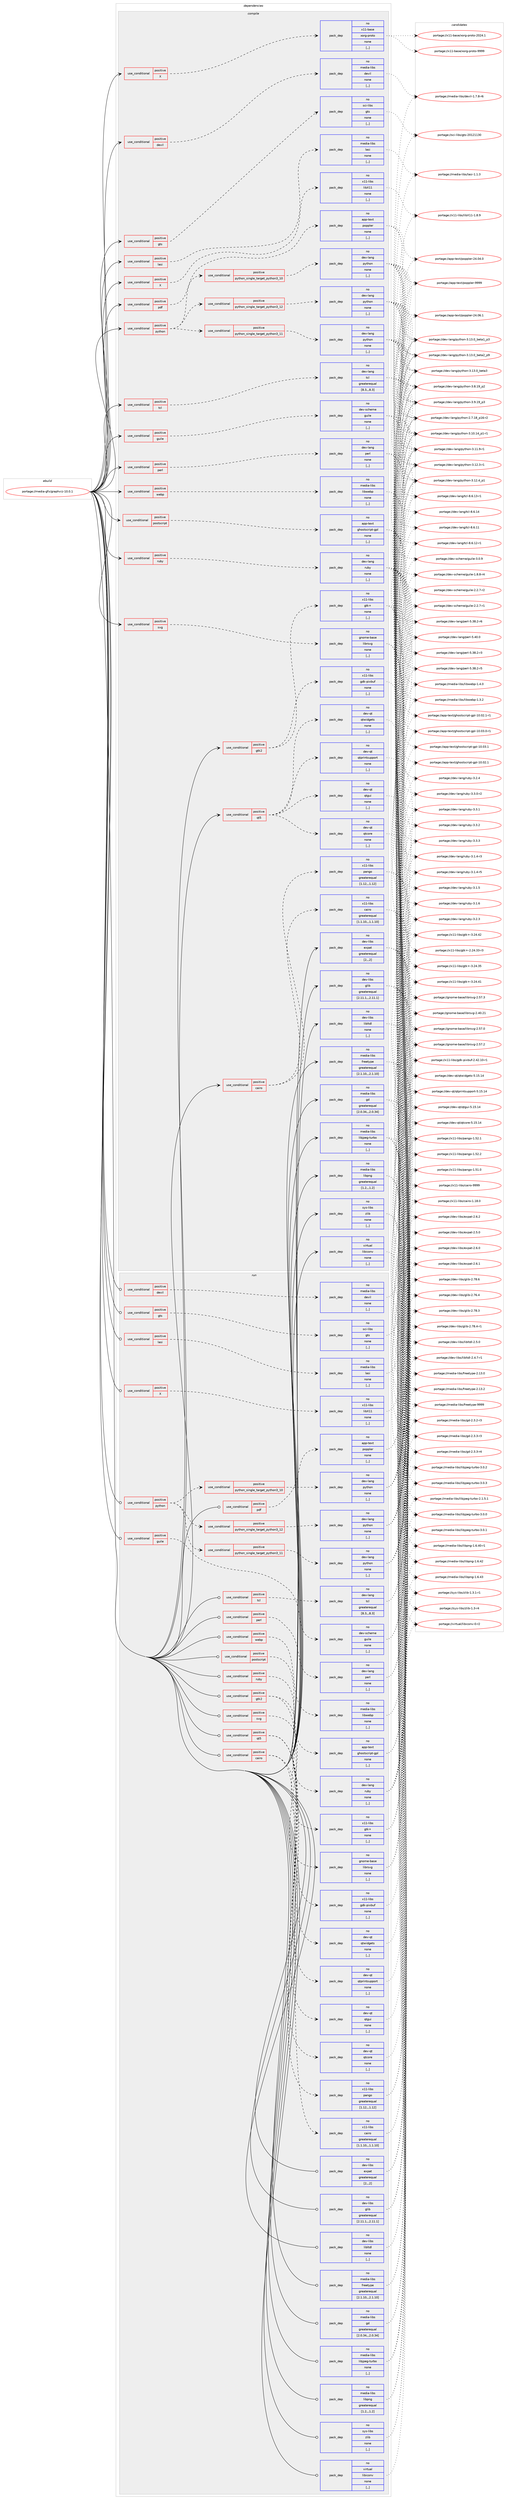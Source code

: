 digraph prolog {

# *************
# Graph options
# *************

newrank=true;
concentrate=true;
compound=true;
graph [rankdir=LR,fontname=Helvetica,fontsize=10,ranksep=1.5];#, ranksep=2.5, nodesep=0.2];
edge  [arrowhead=vee];
node  [fontname=Helvetica,fontsize=10];

# **********
# The ebuild
# **********

subgraph cluster_leftcol {
color=gray;
rank=same;
label=<<i>ebuild</i>>;
id [label="portage://media-gfx/graphviz-10.0.1", color=red, width=4, href="../media-gfx/graphviz-10.0.1.svg"];
}

# ****************
# The dependencies
# ****************

subgraph cluster_midcol {
color=gray;
label=<<i>dependencies</i>>;
subgraph cluster_compile {
fillcolor="#eeeeee";
style=filled;
label=<<i>compile</i>>;
subgraph cond71386 {
dependency283229 [label=<<TABLE BORDER="0" CELLBORDER="1" CELLSPACING="0" CELLPADDING="4"><TR><TD ROWSPAN="3" CELLPADDING="10">use_conditional</TD></TR><TR><TD>positive</TD></TR><TR><TD>X</TD></TR></TABLE>>, shape=none, color=red];
subgraph pack209560 {
dependency283230 [label=<<TABLE BORDER="0" CELLBORDER="1" CELLSPACING="0" CELLPADDING="4" WIDTH="220"><TR><TD ROWSPAN="6" CELLPADDING="30">pack_dep</TD></TR><TR><TD WIDTH="110">no</TD></TR><TR><TD>x11-base</TD></TR><TR><TD>xorg-proto</TD></TR><TR><TD>none</TD></TR><TR><TD>[,,]</TD></TR></TABLE>>, shape=none, color=blue];
}
dependency283229:e -> dependency283230:w [weight=20,style="dashed",arrowhead="vee"];
}
id:e -> dependency283229:w [weight=20,style="solid",arrowhead="vee"];
subgraph cond71387 {
dependency283231 [label=<<TABLE BORDER="0" CELLBORDER="1" CELLSPACING="0" CELLPADDING="4"><TR><TD ROWSPAN="3" CELLPADDING="10">use_conditional</TD></TR><TR><TD>positive</TD></TR><TR><TD>X</TD></TR></TABLE>>, shape=none, color=red];
subgraph pack209561 {
dependency283232 [label=<<TABLE BORDER="0" CELLBORDER="1" CELLSPACING="0" CELLPADDING="4" WIDTH="220"><TR><TD ROWSPAN="6" CELLPADDING="30">pack_dep</TD></TR><TR><TD WIDTH="110">no</TD></TR><TR><TD>x11-libs</TD></TR><TR><TD>libX11</TD></TR><TR><TD>none</TD></TR><TR><TD>[,,]</TD></TR></TABLE>>, shape=none, color=blue];
}
dependency283231:e -> dependency283232:w [weight=20,style="dashed",arrowhead="vee"];
}
id:e -> dependency283231:w [weight=20,style="solid",arrowhead="vee"];
subgraph cond71388 {
dependency283233 [label=<<TABLE BORDER="0" CELLBORDER="1" CELLSPACING="0" CELLPADDING="4"><TR><TD ROWSPAN="3" CELLPADDING="10">use_conditional</TD></TR><TR><TD>positive</TD></TR><TR><TD>cairo</TD></TR></TABLE>>, shape=none, color=red];
subgraph pack209562 {
dependency283234 [label=<<TABLE BORDER="0" CELLBORDER="1" CELLSPACING="0" CELLPADDING="4" WIDTH="220"><TR><TD ROWSPAN="6" CELLPADDING="30">pack_dep</TD></TR><TR><TD WIDTH="110">no</TD></TR><TR><TD>x11-libs</TD></TR><TR><TD>cairo</TD></TR><TR><TD>greaterequal</TD></TR><TR><TD>[1.1.10,,,1.1.10]</TD></TR></TABLE>>, shape=none, color=blue];
}
dependency283233:e -> dependency283234:w [weight=20,style="dashed",arrowhead="vee"];
subgraph pack209563 {
dependency283235 [label=<<TABLE BORDER="0" CELLBORDER="1" CELLSPACING="0" CELLPADDING="4" WIDTH="220"><TR><TD ROWSPAN="6" CELLPADDING="30">pack_dep</TD></TR><TR><TD WIDTH="110">no</TD></TR><TR><TD>x11-libs</TD></TR><TR><TD>pango</TD></TR><TR><TD>greaterequal</TD></TR><TR><TD>[1.12,,,1.12]</TD></TR></TABLE>>, shape=none, color=blue];
}
dependency283233:e -> dependency283235:w [weight=20,style="dashed",arrowhead="vee"];
}
id:e -> dependency283233:w [weight=20,style="solid",arrowhead="vee"];
subgraph cond71389 {
dependency283236 [label=<<TABLE BORDER="0" CELLBORDER="1" CELLSPACING="0" CELLPADDING="4"><TR><TD ROWSPAN="3" CELLPADDING="10">use_conditional</TD></TR><TR><TD>positive</TD></TR><TR><TD>devil</TD></TR></TABLE>>, shape=none, color=red];
subgraph pack209564 {
dependency283237 [label=<<TABLE BORDER="0" CELLBORDER="1" CELLSPACING="0" CELLPADDING="4" WIDTH="220"><TR><TD ROWSPAN="6" CELLPADDING="30">pack_dep</TD></TR><TR><TD WIDTH="110">no</TD></TR><TR><TD>media-libs</TD></TR><TR><TD>devil</TD></TR><TR><TD>none</TD></TR><TR><TD>[,,]</TD></TR></TABLE>>, shape=none, color=blue];
}
dependency283236:e -> dependency283237:w [weight=20,style="dashed",arrowhead="vee"];
}
id:e -> dependency283236:w [weight=20,style="solid",arrowhead="vee"];
subgraph cond71390 {
dependency283238 [label=<<TABLE BORDER="0" CELLBORDER="1" CELLSPACING="0" CELLPADDING="4"><TR><TD ROWSPAN="3" CELLPADDING="10">use_conditional</TD></TR><TR><TD>positive</TD></TR><TR><TD>gtk2</TD></TR></TABLE>>, shape=none, color=red];
subgraph pack209565 {
dependency283239 [label=<<TABLE BORDER="0" CELLBORDER="1" CELLSPACING="0" CELLPADDING="4" WIDTH="220"><TR><TD ROWSPAN="6" CELLPADDING="30">pack_dep</TD></TR><TR><TD WIDTH="110">no</TD></TR><TR><TD>x11-libs</TD></TR><TR><TD>gdk-pixbuf</TD></TR><TR><TD>none</TD></TR><TR><TD>[,,]</TD></TR></TABLE>>, shape=none, color=blue];
}
dependency283238:e -> dependency283239:w [weight=20,style="dashed",arrowhead="vee"];
subgraph pack209566 {
dependency283240 [label=<<TABLE BORDER="0" CELLBORDER="1" CELLSPACING="0" CELLPADDING="4" WIDTH="220"><TR><TD ROWSPAN="6" CELLPADDING="30">pack_dep</TD></TR><TR><TD WIDTH="110">no</TD></TR><TR><TD>x11-libs</TD></TR><TR><TD>gtk+</TD></TR><TR><TD>none</TD></TR><TR><TD>[,,]</TD></TR></TABLE>>, shape=none, color=blue];
}
dependency283238:e -> dependency283240:w [weight=20,style="dashed",arrowhead="vee"];
}
id:e -> dependency283238:w [weight=20,style="solid",arrowhead="vee"];
subgraph cond71391 {
dependency283241 [label=<<TABLE BORDER="0" CELLBORDER="1" CELLSPACING="0" CELLPADDING="4"><TR><TD ROWSPAN="3" CELLPADDING="10">use_conditional</TD></TR><TR><TD>positive</TD></TR><TR><TD>gts</TD></TR></TABLE>>, shape=none, color=red];
subgraph pack209567 {
dependency283242 [label=<<TABLE BORDER="0" CELLBORDER="1" CELLSPACING="0" CELLPADDING="4" WIDTH="220"><TR><TD ROWSPAN="6" CELLPADDING="30">pack_dep</TD></TR><TR><TD WIDTH="110">no</TD></TR><TR><TD>sci-libs</TD></TR><TR><TD>gts</TD></TR><TR><TD>none</TD></TR><TR><TD>[,,]</TD></TR></TABLE>>, shape=none, color=blue];
}
dependency283241:e -> dependency283242:w [weight=20,style="dashed",arrowhead="vee"];
}
id:e -> dependency283241:w [weight=20,style="solid",arrowhead="vee"];
subgraph cond71392 {
dependency283243 [label=<<TABLE BORDER="0" CELLBORDER="1" CELLSPACING="0" CELLPADDING="4"><TR><TD ROWSPAN="3" CELLPADDING="10">use_conditional</TD></TR><TR><TD>positive</TD></TR><TR><TD>guile</TD></TR></TABLE>>, shape=none, color=red];
subgraph pack209568 {
dependency283244 [label=<<TABLE BORDER="0" CELLBORDER="1" CELLSPACING="0" CELLPADDING="4" WIDTH="220"><TR><TD ROWSPAN="6" CELLPADDING="30">pack_dep</TD></TR><TR><TD WIDTH="110">no</TD></TR><TR><TD>dev-scheme</TD></TR><TR><TD>guile</TD></TR><TR><TD>none</TD></TR><TR><TD>[,,]</TD></TR></TABLE>>, shape=none, color=blue];
}
dependency283243:e -> dependency283244:w [weight=20,style="dashed",arrowhead="vee"];
}
id:e -> dependency283243:w [weight=20,style="solid",arrowhead="vee"];
subgraph cond71393 {
dependency283245 [label=<<TABLE BORDER="0" CELLBORDER="1" CELLSPACING="0" CELLPADDING="4"><TR><TD ROWSPAN="3" CELLPADDING="10">use_conditional</TD></TR><TR><TD>positive</TD></TR><TR><TD>lasi</TD></TR></TABLE>>, shape=none, color=red];
subgraph pack209569 {
dependency283246 [label=<<TABLE BORDER="0" CELLBORDER="1" CELLSPACING="0" CELLPADDING="4" WIDTH="220"><TR><TD ROWSPAN="6" CELLPADDING="30">pack_dep</TD></TR><TR><TD WIDTH="110">no</TD></TR><TR><TD>media-libs</TD></TR><TR><TD>lasi</TD></TR><TR><TD>none</TD></TR><TR><TD>[,,]</TD></TR></TABLE>>, shape=none, color=blue];
}
dependency283245:e -> dependency283246:w [weight=20,style="dashed",arrowhead="vee"];
}
id:e -> dependency283245:w [weight=20,style="solid",arrowhead="vee"];
subgraph cond71394 {
dependency283247 [label=<<TABLE BORDER="0" CELLBORDER="1" CELLSPACING="0" CELLPADDING="4"><TR><TD ROWSPAN="3" CELLPADDING="10">use_conditional</TD></TR><TR><TD>positive</TD></TR><TR><TD>pdf</TD></TR></TABLE>>, shape=none, color=red];
subgraph pack209570 {
dependency283248 [label=<<TABLE BORDER="0" CELLBORDER="1" CELLSPACING="0" CELLPADDING="4" WIDTH="220"><TR><TD ROWSPAN="6" CELLPADDING="30">pack_dep</TD></TR><TR><TD WIDTH="110">no</TD></TR><TR><TD>app-text</TD></TR><TR><TD>poppler</TD></TR><TR><TD>none</TD></TR><TR><TD>[,,]</TD></TR></TABLE>>, shape=none, color=blue];
}
dependency283247:e -> dependency283248:w [weight=20,style="dashed",arrowhead="vee"];
}
id:e -> dependency283247:w [weight=20,style="solid",arrowhead="vee"];
subgraph cond71395 {
dependency283249 [label=<<TABLE BORDER="0" CELLBORDER="1" CELLSPACING="0" CELLPADDING="4"><TR><TD ROWSPAN="3" CELLPADDING="10">use_conditional</TD></TR><TR><TD>positive</TD></TR><TR><TD>perl</TD></TR></TABLE>>, shape=none, color=red];
subgraph pack209571 {
dependency283250 [label=<<TABLE BORDER="0" CELLBORDER="1" CELLSPACING="0" CELLPADDING="4" WIDTH="220"><TR><TD ROWSPAN="6" CELLPADDING="30">pack_dep</TD></TR><TR><TD WIDTH="110">no</TD></TR><TR><TD>dev-lang</TD></TR><TR><TD>perl</TD></TR><TR><TD>none</TD></TR><TR><TD>[,,]</TD></TR></TABLE>>, shape=none, color=blue];
}
dependency283249:e -> dependency283250:w [weight=20,style="dashed",arrowhead="vee"];
}
id:e -> dependency283249:w [weight=20,style="solid",arrowhead="vee"];
subgraph cond71396 {
dependency283251 [label=<<TABLE BORDER="0" CELLBORDER="1" CELLSPACING="0" CELLPADDING="4"><TR><TD ROWSPAN="3" CELLPADDING="10">use_conditional</TD></TR><TR><TD>positive</TD></TR><TR><TD>postscript</TD></TR></TABLE>>, shape=none, color=red];
subgraph pack209572 {
dependency283252 [label=<<TABLE BORDER="0" CELLBORDER="1" CELLSPACING="0" CELLPADDING="4" WIDTH="220"><TR><TD ROWSPAN="6" CELLPADDING="30">pack_dep</TD></TR><TR><TD WIDTH="110">no</TD></TR><TR><TD>app-text</TD></TR><TR><TD>ghostscript-gpl</TD></TR><TR><TD>none</TD></TR><TR><TD>[,,]</TD></TR></TABLE>>, shape=none, color=blue];
}
dependency283251:e -> dependency283252:w [weight=20,style="dashed",arrowhead="vee"];
}
id:e -> dependency283251:w [weight=20,style="solid",arrowhead="vee"];
subgraph cond71397 {
dependency283253 [label=<<TABLE BORDER="0" CELLBORDER="1" CELLSPACING="0" CELLPADDING="4"><TR><TD ROWSPAN="3" CELLPADDING="10">use_conditional</TD></TR><TR><TD>positive</TD></TR><TR><TD>python</TD></TR></TABLE>>, shape=none, color=red];
subgraph cond71398 {
dependency283254 [label=<<TABLE BORDER="0" CELLBORDER="1" CELLSPACING="0" CELLPADDING="4"><TR><TD ROWSPAN="3" CELLPADDING="10">use_conditional</TD></TR><TR><TD>positive</TD></TR><TR><TD>python_single_target_python3_10</TD></TR></TABLE>>, shape=none, color=red];
subgraph pack209573 {
dependency283255 [label=<<TABLE BORDER="0" CELLBORDER="1" CELLSPACING="0" CELLPADDING="4" WIDTH="220"><TR><TD ROWSPAN="6" CELLPADDING="30">pack_dep</TD></TR><TR><TD WIDTH="110">no</TD></TR><TR><TD>dev-lang</TD></TR><TR><TD>python</TD></TR><TR><TD>none</TD></TR><TR><TD>[,,]</TD></TR></TABLE>>, shape=none, color=blue];
}
dependency283254:e -> dependency283255:w [weight=20,style="dashed",arrowhead="vee"];
}
dependency283253:e -> dependency283254:w [weight=20,style="dashed",arrowhead="vee"];
subgraph cond71399 {
dependency283256 [label=<<TABLE BORDER="0" CELLBORDER="1" CELLSPACING="0" CELLPADDING="4"><TR><TD ROWSPAN="3" CELLPADDING="10">use_conditional</TD></TR><TR><TD>positive</TD></TR><TR><TD>python_single_target_python3_11</TD></TR></TABLE>>, shape=none, color=red];
subgraph pack209574 {
dependency283257 [label=<<TABLE BORDER="0" CELLBORDER="1" CELLSPACING="0" CELLPADDING="4" WIDTH="220"><TR><TD ROWSPAN="6" CELLPADDING="30">pack_dep</TD></TR><TR><TD WIDTH="110">no</TD></TR><TR><TD>dev-lang</TD></TR><TR><TD>python</TD></TR><TR><TD>none</TD></TR><TR><TD>[,,]</TD></TR></TABLE>>, shape=none, color=blue];
}
dependency283256:e -> dependency283257:w [weight=20,style="dashed",arrowhead="vee"];
}
dependency283253:e -> dependency283256:w [weight=20,style="dashed",arrowhead="vee"];
subgraph cond71400 {
dependency283258 [label=<<TABLE BORDER="0" CELLBORDER="1" CELLSPACING="0" CELLPADDING="4"><TR><TD ROWSPAN="3" CELLPADDING="10">use_conditional</TD></TR><TR><TD>positive</TD></TR><TR><TD>python_single_target_python3_12</TD></TR></TABLE>>, shape=none, color=red];
subgraph pack209575 {
dependency283259 [label=<<TABLE BORDER="0" CELLBORDER="1" CELLSPACING="0" CELLPADDING="4" WIDTH="220"><TR><TD ROWSPAN="6" CELLPADDING="30">pack_dep</TD></TR><TR><TD WIDTH="110">no</TD></TR><TR><TD>dev-lang</TD></TR><TR><TD>python</TD></TR><TR><TD>none</TD></TR><TR><TD>[,,]</TD></TR></TABLE>>, shape=none, color=blue];
}
dependency283258:e -> dependency283259:w [weight=20,style="dashed",arrowhead="vee"];
}
dependency283253:e -> dependency283258:w [weight=20,style="dashed",arrowhead="vee"];
}
id:e -> dependency283253:w [weight=20,style="solid",arrowhead="vee"];
subgraph cond71401 {
dependency283260 [label=<<TABLE BORDER="0" CELLBORDER="1" CELLSPACING="0" CELLPADDING="4"><TR><TD ROWSPAN="3" CELLPADDING="10">use_conditional</TD></TR><TR><TD>positive</TD></TR><TR><TD>qt5</TD></TR></TABLE>>, shape=none, color=red];
subgraph pack209576 {
dependency283261 [label=<<TABLE BORDER="0" CELLBORDER="1" CELLSPACING="0" CELLPADDING="4" WIDTH="220"><TR><TD ROWSPAN="6" CELLPADDING="30">pack_dep</TD></TR><TR><TD WIDTH="110">no</TD></TR><TR><TD>dev-qt</TD></TR><TR><TD>qtcore</TD></TR><TR><TD>none</TD></TR><TR><TD>[,,]</TD></TR></TABLE>>, shape=none, color=blue];
}
dependency283260:e -> dependency283261:w [weight=20,style="dashed",arrowhead="vee"];
subgraph pack209577 {
dependency283262 [label=<<TABLE BORDER="0" CELLBORDER="1" CELLSPACING="0" CELLPADDING="4" WIDTH="220"><TR><TD ROWSPAN="6" CELLPADDING="30">pack_dep</TD></TR><TR><TD WIDTH="110">no</TD></TR><TR><TD>dev-qt</TD></TR><TR><TD>qtgui</TD></TR><TR><TD>none</TD></TR><TR><TD>[,,]</TD></TR></TABLE>>, shape=none, color=blue];
}
dependency283260:e -> dependency283262:w [weight=20,style="dashed",arrowhead="vee"];
subgraph pack209578 {
dependency283263 [label=<<TABLE BORDER="0" CELLBORDER="1" CELLSPACING="0" CELLPADDING="4" WIDTH="220"><TR><TD ROWSPAN="6" CELLPADDING="30">pack_dep</TD></TR><TR><TD WIDTH="110">no</TD></TR><TR><TD>dev-qt</TD></TR><TR><TD>qtprintsupport</TD></TR><TR><TD>none</TD></TR><TR><TD>[,,]</TD></TR></TABLE>>, shape=none, color=blue];
}
dependency283260:e -> dependency283263:w [weight=20,style="dashed",arrowhead="vee"];
subgraph pack209579 {
dependency283264 [label=<<TABLE BORDER="0" CELLBORDER="1" CELLSPACING="0" CELLPADDING="4" WIDTH="220"><TR><TD ROWSPAN="6" CELLPADDING="30">pack_dep</TD></TR><TR><TD WIDTH="110">no</TD></TR><TR><TD>dev-qt</TD></TR><TR><TD>qtwidgets</TD></TR><TR><TD>none</TD></TR><TR><TD>[,,]</TD></TR></TABLE>>, shape=none, color=blue];
}
dependency283260:e -> dependency283264:w [weight=20,style="dashed",arrowhead="vee"];
}
id:e -> dependency283260:w [weight=20,style="solid",arrowhead="vee"];
subgraph cond71402 {
dependency283265 [label=<<TABLE BORDER="0" CELLBORDER="1" CELLSPACING="0" CELLPADDING="4"><TR><TD ROWSPAN="3" CELLPADDING="10">use_conditional</TD></TR><TR><TD>positive</TD></TR><TR><TD>ruby</TD></TR></TABLE>>, shape=none, color=red];
subgraph pack209580 {
dependency283266 [label=<<TABLE BORDER="0" CELLBORDER="1" CELLSPACING="0" CELLPADDING="4" WIDTH="220"><TR><TD ROWSPAN="6" CELLPADDING="30">pack_dep</TD></TR><TR><TD WIDTH="110">no</TD></TR><TR><TD>dev-lang</TD></TR><TR><TD>ruby</TD></TR><TR><TD>none</TD></TR><TR><TD>[,,]</TD></TR></TABLE>>, shape=none, color=blue];
}
dependency283265:e -> dependency283266:w [weight=20,style="dashed",arrowhead="vee"];
}
id:e -> dependency283265:w [weight=20,style="solid",arrowhead="vee"];
subgraph cond71403 {
dependency283267 [label=<<TABLE BORDER="0" CELLBORDER="1" CELLSPACING="0" CELLPADDING="4"><TR><TD ROWSPAN="3" CELLPADDING="10">use_conditional</TD></TR><TR><TD>positive</TD></TR><TR><TD>svg</TD></TR></TABLE>>, shape=none, color=red];
subgraph pack209581 {
dependency283268 [label=<<TABLE BORDER="0" CELLBORDER="1" CELLSPACING="0" CELLPADDING="4" WIDTH="220"><TR><TD ROWSPAN="6" CELLPADDING="30">pack_dep</TD></TR><TR><TD WIDTH="110">no</TD></TR><TR><TD>gnome-base</TD></TR><TR><TD>librsvg</TD></TR><TR><TD>none</TD></TR><TR><TD>[,,]</TD></TR></TABLE>>, shape=none, color=blue];
}
dependency283267:e -> dependency283268:w [weight=20,style="dashed",arrowhead="vee"];
}
id:e -> dependency283267:w [weight=20,style="solid",arrowhead="vee"];
subgraph cond71404 {
dependency283269 [label=<<TABLE BORDER="0" CELLBORDER="1" CELLSPACING="0" CELLPADDING="4"><TR><TD ROWSPAN="3" CELLPADDING="10">use_conditional</TD></TR><TR><TD>positive</TD></TR><TR><TD>tcl</TD></TR></TABLE>>, shape=none, color=red];
subgraph pack209582 {
dependency283270 [label=<<TABLE BORDER="0" CELLBORDER="1" CELLSPACING="0" CELLPADDING="4" WIDTH="220"><TR><TD ROWSPAN="6" CELLPADDING="30">pack_dep</TD></TR><TR><TD WIDTH="110">no</TD></TR><TR><TD>dev-lang</TD></TR><TR><TD>tcl</TD></TR><TR><TD>greaterequal</TD></TR><TR><TD>[8.3,,,8.3]</TD></TR></TABLE>>, shape=none, color=blue];
}
dependency283269:e -> dependency283270:w [weight=20,style="dashed",arrowhead="vee"];
}
id:e -> dependency283269:w [weight=20,style="solid",arrowhead="vee"];
subgraph cond71405 {
dependency283271 [label=<<TABLE BORDER="0" CELLBORDER="1" CELLSPACING="0" CELLPADDING="4"><TR><TD ROWSPAN="3" CELLPADDING="10">use_conditional</TD></TR><TR><TD>positive</TD></TR><TR><TD>webp</TD></TR></TABLE>>, shape=none, color=red];
subgraph pack209583 {
dependency283272 [label=<<TABLE BORDER="0" CELLBORDER="1" CELLSPACING="0" CELLPADDING="4" WIDTH="220"><TR><TD ROWSPAN="6" CELLPADDING="30">pack_dep</TD></TR><TR><TD WIDTH="110">no</TD></TR><TR><TD>media-libs</TD></TR><TR><TD>libwebp</TD></TR><TR><TD>none</TD></TR><TR><TD>[,,]</TD></TR></TABLE>>, shape=none, color=blue];
}
dependency283271:e -> dependency283272:w [weight=20,style="dashed",arrowhead="vee"];
}
id:e -> dependency283271:w [weight=20,style="solid",arrowhead="vee"];
subgraph pack209584 {
dependency283273 [label=<<TABLE BORDER="0" CELLBORDER="1" CELLSPACING="0" CELLPADDING="4" WIDTH="220"><TR><TD ROWSPAN="6" CELLPADDING="30">pack_dep</TD></TR><TR><TD WIDTH="110">no</TD></TR><TR><TD>dev-libs</TD></TR><TR><TD>expat</TD></TR><TR><TD>greaterequal</TD></TR><TR><TD>[2,,,2]</TD></TR></TABLE>>, shape=none, color=blue];
}
id:e -> dependency283273:w [weight=20,style="solid",arrowhead="vee"];
subgraph pack209585 {
dependency283274 [label=<<TABLE BORDER="0" CELLBORDER="1" CELLSPACING="0" CELLPADDING="4" WIDTH="220"><TR><TD ROWSPAN="6" CELLPADDING="30">pack_dep</TD></TR><TR><TD WIDTH="110">no</TD></TR><TR><TD>dev-libs</TD></TR><TR><TD>glib</TD></TR><TR><TD>greaterequal</TD></TR><TR><TD>[2.11.1,,,2.11.1]</TD></TR></TABLE>>, shape=none, color=blue];
}
id:e -> dependency283274:w [weight=20,style="solid",arrowhead="vee"];
subgraph pack209586 {
dependency283275 [label=<<TABLE BORDER="0" CELLBORDER="1" CELLSPACING="0" CELLPADDING="4" WIDTH="220"><TR><TD ROWSPAN="6" CELLPADDING="30">pack_dep</TD></TR><TR><TD WIDTH="110">no</TD></TR><TR><TD>dev-libs</TD></TR><TR><TD>libltdl</TD></TR><TR><TD>none</TD></TR><TR><TD>[,,]</TD></TR></TABLE>>, shape=none, color=blue];
}
id:e -> dependency283275:w [weight=20,style="solid",arrowhead="vee"];
subgraph pack209587 {
dependency283276 [label=<<TABLE BORDER="0" CELLBORDER="1" CELLSPACING="0" CELLPADDING="4" WIDTH="220"><TR><TD ROWSPAN="6" CELLPADDING="30">pack_dep</TD></TR><TR><TD WIDTH="110">no</TD></TR><TR><TD>media-libs</TD></TR><TR><TD>freetype</TD></TR><TR><TD>greaterequal</TD></TR><TR><TD>[2.1.10,,,2.1.10]</TD></TR></TABLE>>, shape=none, color=blue];
}
id:e -> dependency283276:w [weight=20,style="solid",arrowhead="vee"];
subgraph pack209588 {
dependency283277 [label=<<TABLE BORDER="0" CELLBORDER="1" CELLSPACING="0" CELLPADDING="4" WIDTH="220"><TR><TD ROWSPAN="6" CELLPADDING="30">pack_dep</TD></TR><TR><TD WIDTH="110">no</TD></TR><TR><TD>media-libs</TD></TR><TR><TD>gd</TD></TR><TR><TD>greaterequal</TD></TR><TR><TD>[2.0.34,,,2.0.34]</TD></TR></TABLE>>, shape=none, color=blue];
}
id:e -> dependency283277:w [weight=20,style="solid",arrowhead="vee"];
subgraph pack209589 {
dependency283278 [label=<<TABLE BORDER="0" CELLBORDER="1" CELLSPACING="0" CELLPADDING="4" WIDTH="220"><TR><TD ROWSPAN="6" CELLPADDING="30">pack_dep</TD></TR><TR><TD WIDTH="110">no</TD></TR><TR><TD>media-libs</TD></TR><TR><TD>libjpeg-turbo</TD></TR><TR><TD>none</TD></TR><TR><TD>[,,]</TD></TR></TABLE>>, shape=none, color=blue];
}
id:e -> dependency283278:w [weight=20,style="solid",arrowhead="vee"];
subgraph pack209590 {
dependency283279 [label=<<TABLE BORDER="0" CELLBORDER="1" CELLSPACING="0" CELLPADDING="4" WIDTH="220"><TR><TD ROWSPAN="6" CELLPADDING="30">pack_dep</TD></TR><TR><TD WIDTH="110">no</TD></TR><TR><TD>media-libs</TD></TR><TR><TD>libpng</TD></TR><TR><TD>greaterequal</TD></TR><TR><TD>[1.2,,,1.2]</TD></TR></TABLE>>, shape=none, color=blue];
}
id:e -> dependency283279:w [weight=20,style="solid",arrowhead="vee"];
subgraph pack209591 {
dependency283280 [label=<<TABLE BORDER="0" CELLBORDER="1" CELLSPACING="0" CELLPADDING="4" WIDTH="220"><TR><TD ROWSPAN="6" CELLPADDING="30">pack_dep</TD></TR><TR><TD WIDTH="110">no</TD></TR><TR><TD>sys-libs</TD></TR><TR><TD>zlib</TD></TR><TR><TD>none</TD></TR><TR><TD>[,,]</TD></TR></TABLE>>, shape=none, color=blue];
}
id:e -> dependency283280:w [weight=20,style="solid",arrowhead="vee"];
subgraph pack209592 {
dependency283281 [label=<<TABLE BORDER="0" CELLBORDER="1" CELLSPACING="0" CELLPADDING="4" WIDTH="220"><TR><TD ROWSPAN="6" CELLPADDING="30">pack_dep</TD></TR><TR><TD WIDTH="110">no</TD></TR><TR><TD>virtual</TD></TR><TR><TD>libiconv</TD></TR><TR><TD>none</TD></TR><TR><TD>[,,]</TD></TR></TABLE>>, shape=none, color=blue];
}
id:e -> dependency283281:w [weight=20,style="solid",arrowhead="vee"];
}
subgraph cluster_compileandrun {
fillcolor="#eeeeee";
style=filled;
label=<<i>compile and run</i>>;
}
subgraph cluster_run {
fillcolor="#eeeeee";
style=filled;
label=<<i>run</i>>;
subgraph cond71406 {
dependency283282 [label=<<TABLE BORDER="0" CELLBORDER="1" CELLSPACING="0" CELLPADDING="4"><TR><TD ROWSPAN="3" CELLPADDING="10">use_conditional</TD></TR><TR><TD>positive</TD></TR><TR><TD>X</TD></TR></TABLE>>, shape=none, color=red];
subgraph pack209593 {
dependency283283 [label=<<TABLE BORDER="0" CELLBORDER="1" CELLSPACING="0" CELLPADDING="4" WIDTH="220"><TR><TD ROWSPAN="6" CELLPADDING="30">pack_dep</TD></TR><TR><TD WIDTH="110">no</TD></TR><TR><TD>x11-libs</TD></TR><TR><TD>libX11</TD></TR><TR><TD>none</TD></TR><TR><TD>[,,]</TD></TR></TABLE>>, shape=none, color=blue];
}
dependency283282:e -> dependency283283:w [weight=20,style="dashed",arrowhead="vee"];
}
id:e -> dependency283282:w [weight=20,style="solid",arrowhead="odot"];
subgraph cond71407 {
dependency283284 [label=<<TABLE BORDER="0" CELLBORDER="1" CELLSPACING="0" CELLPADDING="4"><TR><TD ROWSPAN="3" CELLPADDING="10">use_conditional</TD></TR><TR><TD>positive</TD></TR><TR><TD>cairo</TD></TR></TABLE>>, shape=none, color=red];
subgraph pack209594 {
dependency283285 [label=<<TABLE BORDER="0" CELLBORDER="1" CELLSPACING="0" CELLPADDING="4" WIDTH="220"><TR><TD ROWSPAN="6" CELLPADDING="30">pack_dep</TD></TR><TR><TD WIDTH="110">no</TD></TR><TR><TD>x11-libs</TD></TR><TR><TD>cairo</TD></TR><TR><TD>greaterequal</TD></TR><TR><TD>[1.1.10,,,1.1.10]</TD></TR></TABLE>>, shape=none, color=blue];
}
dependency283284:e -> dependency283285:w [weight=20,style="dashed",arrowhead="vee"];
subgraph pack209595 {
dependency283286 [label=<<TABLE BORDER="0" CELLBORDER="1" CELLSPACING="0" CELLPADDING="4" WIDTH="220"><TR><TD ROWSPAN="6" CELLPADDING="30">pack_dep</TD></TR><TR><TD WIDTH="110">no</TD></TR><TR><TD>x11-libs</TD></TR><TR><TD>pango</TD></TR><TR><TD>greaterequal</TD></TR><TR><TD>[1.12,,,1.12]</TD></TR></TABLE>>, shape=none, color=blue];
}
dependency283284:e -> dependency283286:w [weight=20,style="dashed",arrowhead="vee"];
}
id:e -> dependency283284:w [weight=20,style="solid",arrowhead="odot"];
subgraph cond71408 {
dependency283287 [label=<<TABLE BORDER="0" CELLBORDER="1" CELLSPACING="0" CELLPADDING="4"><TR><TD ROWSPAN="3" CELLPADDING="10">use_conditional</TD></TR><TR><TD>positive</TD></TR><TR><TD>devil</TD></TR></TABLE>>, shape=none, color=red];
subgraph pack209596 {
dependency283288 [label=<<TABLE BORDER="0" CELLBORDER="1" CELLSPACING="0" CELLPADDING="4" WIDTH="220"><TR><TD ROWSPAN="6" CELLPADDING="30">pack_dep</TD></TR><TR><TD WIDTH="110">no</TD></TR><TR><TD>media-libs</TD></TR><TR><TD>devil</TD></TR><TR><TD>none</TD></TR><TR><TD>[,,]</TD></TR></TABLE>>, shape=none, color=blue];
}
dependency283287:e -> dependency283288:w [weight=20,style="dashed",arrowhead="vee"];
}
id:e -> dependency283287:w [weight=20,style="solid",arrowhead="odot"];
subgraph cond71409 {
dependency283289 [label=<<TABLE BORDER="0" CELLBORDER="1" CELLSPACING="0" CELLPADDING="4"><TR><TD ROWSPAN="3" CELLPADDING="10">use_conditional</TD></TR><TR><TD>positive</TD></TR><TR><TD>gtk2</TD></TR></TABLE>>, shape=none, color=red];
subgraph pack209597 {
dependency283290 [label=<<TABLE BORDER="0" CELLBORDER="1" CELLSPACING="0" CELLPADDING="4" WIDTH="220"><TR><TD ROWSPAN="6" CELLPADDING="30">pack_dep</TD></TR><TR><TD WIDTH="110">no</TD></TR><TR><TD>x11-libs</TD></TR><TR><TD>gdk-pixbuf</TD></TR><TR><TD>none</TD></TR><TR><TD>[,,]</TD></TR></TABLE>>, shape=none, color=blue];
}
dependency283289:e -> dependency283290:w [weight=20,style="dashed",arrowhead="vee"];
subgraph pack209598 {
dependency283291 [label=<<TABLE BORDER="0" CELLBORDER="1" CELLSPACING="0" CELLPADDING="4" WIDTH="220"><TR><TD ROWSPAN="6" CELLPADDING="30">pack_dep</TD></TR><TR><TD WIDTH="110">no</TD></TR><TR><TD>x11-libs</TD></TR><TR><TD>gtk+</TD></TR><TR><TD>none</TD></TR><TR><TD>[,,]</TD></TR></TABLE>>, shape=none, color=blue];
}
dependency283289:e -> dependency283291:w [weight=20,style="dashed",arrowhead="vee"];
}
id:e -> dependency283289:w [weight=20,style="solid",arrowhead="odot"];
subgraph cond71410 {
dependency283292 [label=<<TABLE BORDER="0" CELLBORDER="1" CELLSPACING="0" CELLPADDING="4"><TR><TD ROWSPAN="3" CELLPADDING="10">use_conditional</TD></TR><TR><TD>positive</TD></TR><TR><TD>gts</TD></TR></TABLE>>, shape=none, color=red];
subgraph pack209599 {
dependency283293 [label=<<TABLE BORDER="0" CELLBORDER="1" CELLSPACING="0" CELLPADDING="4" WIDTH="220"><TR><TD ROWSPAN="6" CELLPADDING="30">pack_dep</TD></TR><TR><TD WIDTH="110">no</TD></TR><TR><TD>sci-libs</TD></TR><TR><TD>gts</TD></TR><TR><TD>none</TD></TR><TR><TD>[,,]</TD></TR></TABLE>>, shape=none, color=blue];
}
dependency283292:e -> dependency283293:w [weight=20,style="dashed",arrowhead="vee"];
}
id:e -> dependency283292:w [weight=20,style="solid",arrowhead="odot"];
subgraph cond71411 {
dependency283294 [label=<<TABLE BORDER="0" CELLBORDER="1" CELLSPACING="0" CELLPADDING="4"><TR><TD ROWSPAN="3" CELLPADDING="10">use_conditional</TD></TR><TR><TD>positive</TD></TR><TR><TD>guile</TD></TR></TABLE>>, shape=none, color=red];
subgraph pack209600 {
dependency283295 [label=<<TABLE BORDER="0" CELLBORDER="1" CELLSPACING="0" CELLPADDING="4" WIDTH="220"><TR><TD ROWSPAN="6" CELLPADDING="30">pack_dep</TD></TR><TR><TD WIDTH="110">no</TD></TR><TR><TD>dev-scheme</TD></TR><TR><TD>guile</TD></TR><TR><TD>none</TD></TR><TR><TD>[,,]</TD></TR></TABLE>>, shape=none, color=blue];
}
dependency283294:e -> dependency283295:w [weight=20,style="dashed",arrowhead="vee"];
}
id:e -> dependency283294:w [weight=20,style="solid",arrowhead="odot"];
subgraph cond71412 {
dependency283296 [label=<<TABLE BORDER="0" CELLBORDER="1" CELLSPACING="0" CELLPADDING="4"><TR><TD ROWSPAN="3" CELLPADDING="10">use_conditional</TD></TR><TR><TD>positive</TD></TR><TR><TD>lasi</TD></TR></TABLE>>, shape=none, color=red];
subgraph pack209601 {
dependency283297 [label=<<TABLE BORDER="0" CELLBORDER="1" CELLSPACING="0" CELLPADDING="4" WIDTH="220"><TR><TD ROWSPAN="6" CELLPADDING="30">pack_dep</TD></TR><TR><TD WIDTH="110">no</TD></TR><TR><TD>media-libs</TD></TR><TR><TD>lasi</TD></TR><TR><TD>none</TD></TR><TR><TD>[,,]</TD></TR></TABLE>>, shape=none, color=blue];
}
dependency283296:e -> dependency283297:w [weight=20,style="dashed",arrowhead="vee"];
}
id:e -> dependency283296:w [weight=20,style="solid",arrowhead="odot"];
subgraph cond71413 {
dependency283298 [label=<<TABLE BORDER="0" CELLBORDER="1" CELLSPACING="0" CELLPADDING="4"><TR><TD ROWSPAN="3" CELLPADDING="10">use_conditional</TD></TR><TR><TD>positive</TD></TR><TR><TD>pdf</TD></TR></TABLE>>, shape=none, color=red];
subgraph pack209602 {
dependency283299 [label=<<TABLE BORDER="0" CELLBORDER="1" CELLSPACING="0" CELLPADDING="4" WIDTH="220"><TR><TD ROWSPAN="6" CELLPADDING="30">pack_dep</TD></TR><TR><TD WIDTH="110">no</TD></TR><TR><TD>app-text</TD></TR><TR><TD>poppler</TD></TR><TR><TD>none</TD></TR><TR><TD>[,,]</TD></TR></TABLE>>, shape=none, color=blue];
}
dependency283298:e -> dependency283299:w [weight=20,style="dashed",arrowhead="vee"];
}
id:e -> dependency283298:w [weight=20,style="solid",arrowhead="odot"];
subgraph cond71414 {
dependency283300 [label=<<TABLE BORDER="0" CELLBORDER="1" CELLSPACING="0" CELLPADDING="4"><TR><TD ROWSPAN="3" CELLPADDING="10">use_conditional</TD></TR><TR><TD>positive</TD></TR><TR><TD>perl</TD></TR></TABLE>>, shape=none, color=red];
subgraph pack209603 {
dependency283301 [label=<<TABLE BORDER="0" CELLBORDER="1" CELLSPACING="0" CELLPADDING="4" WIDTH="220"><TR><TD ROWSPAN="6" CELLPADDING="30">pack_dep</TD></TR><TR><TD WIDTH="110">no</TD></TR><TR><TD>dev-lang</TD></TR><TR><TD>perl</TD></TR><TR><TD>none</TD></TR><TR><TD>[,,]</TD></TR></TABLE>>, shape=none, color=blue];
}
dependency283300:e -> dependency283301:w [weight=20,style="dashed",arrowhead="vee"];
}
id:e -> dependency283300:w [weight=20,style="solid",arrowhead="odot"];
subgraph cond71415 {
dependency283302 [label=<<TABLE BORDER="0" CELLBORDER="1" CELLSPACING="0" CELLPADDING="4"><TR><TD ROWSPAN="3" CELLPADDING="10">use_conditional</TD></TR><TR><TD>positive</TD></TR><TR><TD>postscript</TD></TR></TABLE>>, shape=none, color=red];
subgraph pack209604 {
dependency283303 [label=<<TABLE BORDER="0" CELLBORDER="1" CELLSPACING="0" CELLPADDING="4" WIDTH="220"><TR><TD ROWSPAN="6" CELLPADDING="30">pack_dep</TD></TR><TR><TD WIDTH="110">no</TD></TR><TR><TD>app-text</TD></TR><TR><TD>ghostscript-gpl</TD></TR><TR><TD>none</TD></TR><TR><TD>[,,]</TD></TR></TABLE>>, shape=none, color=blue];
}
dependency283302:e -> dependency283303:w [weight=20,style="dashed",arrowhead="vee"];
}
id:e -> dependency283302:w [weight=20,style="solid",arrowhead="odot"];
subgraph cond71416 {
dependency283304 [label=<<TABLE BORDER="0" CELLBORDER="1" CELLSPACING="0" CELLPADDING="4"><TR><TD ROWSPAN="3" CELLPADDING="10">use_conditional</TD></TR><TR><TD>positive</TD></TR><TR><TD>python</TD></TR></TABLE>>, shape=none, color=red];
subgraph cond71417 {
dependency283305 [label=<<TABLE BORDER="0" CELLBORDER="1" CELLSPACING="0" CELLPADDING="4"><TR><TD ROWSPAN="3" CELLPADDING="10">use_conditional</TD></TR><TR><TD>positive</TD></TR><TR><TD>python_single_target_python3_10</TD></TR></TABLE>>, shape=none, color=red];
subgraph pack209605 {
dependency283306 [label=<<TABLE BORDER="0" CELLBORDER="1" CELLSPACING="0" CELLPADDING="4" WIDTH="220"><TR><TD ROWSPAN="6" CELLPADDING="30">pack_dep</TD></TR><TR><TD WIDTH="110">no</TD></TR><TR><TD>dev-lang</TD></TR><TR><TD>python</TD></TR><TR><TD>none</TD></TR><TR><TD>[,,]</TD></TR></TABLE>>, shape=none, color=blue];
}
dependency283305:e -> dependency283306:w [weight=20,style="dashed",arrowhead="vee"];
}
dependency283304:e -> dependency283305:w [weight=20,style="dashed",arrowhead="vee"];
subgraph cond71418 {
dependency283307 [label=<<TABLE BORDER="0" CELLBORDER="1" CELLSPACING="0" CELLPADDING="4"><TR><TD ROWSPAN="3" CELLPADDING="10">use_conditional</TD></TR><TR><TD>positive</TD></TR><TR><TD>python_single_target_python3_11</TD></TR></TABLE>>, shape=none, color=red];
subgraph pack209606 {
dependency283308 [label=<<TABLE BORDER="0" CELLBORDER="1" CELLSPACING="0" CELLPADDING="4" WIDTH="220"><TR><TD ROWSPAN="6" CELLPADDING="30">pack_dep</TD></TR><TR><TD WIDTH="110">no</TD></TR><TR><TD>dev-lang</TD></TR><TR><TD>python</TD></TR><TR><TD>none</TD></TR><TR><TD>[,,]</TD></TR></TABLE>>, shape=none, color=blue];
}
dependency283307:e -> dependency283308:w [weight=20,style="dashed",arrowhead="vee"];
}
dependency283304:e -> dependency283307:w [weight=20,style="dashed",arrowhead="vee"];
subgraph cond71419 {
dependency283309 [label=<<TABLE BORDER="0" CELLBORDER="1" CELLSPACING="0" CELLPADDING="4"><TR><TD ROWSPAN="3" CELLPADDING="10">use_conditional</TD></TR><TR><TD>positive</TD></TR><TR><TD>python_single_target_python3_12</TD></TR></TABLE>>, shape=none, color=red];
subgraph pack209607 {
dependency283310 [label=<<TABLE BORDER="0" CELLBORDER="1" CELLSPACING="0" CELLPADDING="4" WIDTH="220"><TR><TD ROWSPAN="6" CELLPADDING="30">pack_dep</TD></TR><TR><TD WIDTH="110">no</TD></TR><TR><TD>dev-lang</TD></TR><TR><TD>python</TD></TR><TR><TD>none</TD></TR><TR><TD>[,,]</TD></TR></TABLE>>, shape=none, color=blue];
}
dependency283309:e -> dependency283310:w [weight=20,style="dashed",arrowhead="vee"];
}
dependency283304:e -> dependency283309:w [weight=20,style="dashed",arrowhead="vee"];
}
id:e -> dependency283304:w [weight=20,style="solid",arrowhead="odot"];
subgraph cond71420 {
dependency283311 [label=<<TABLE BORDER="0" CELLBORDER="1" CELLSPACING="0" CELLPADDING="4"><TR><TD ROWSPAN="3" CELLPADDING="10">use_conditional</TD></TR><TR><TD>positive</TD></TR><TR><TD>qt5</TD></TR></TABLE>>, shape=none, color=red];
subgraph pack209608 {
dependency283312 [label=<<TABLE BORDER="0" CELLBORDER="1" CELLSPACING="0" CELLPADDING="4" WIDTH="220"><TR><TD ROWSPAN="6" CELLPADDING="30">pack_dep</TD></TR><TR><TD WIDTH="110">no</TD></TR><TR><TD>dev-qt</TD></TR><TR><TD>qtcore</TD></TR><TR><TD>none</TD></TR><TR><TD>[,,]</TD></TR></TABLE>>, shape=none, color=blue];
}
dependency283311:e -> dependency283312:w [weight=20,style="dashed",arrowhead="vee"];
subgraph pack209609 {
dependency283313 [label=<<TABLE BORDER="0" CELLBORDER="1" CELLSPACING="0" CELLPADDING="4" WIDTH="220"><TR><TD ROWSPAN="6" CELLPADDING="30">pack_dep</TD></TR><TR><TD WIDTH="110">no</TD></TR><TR><TD>dev-qt</TD></TR><TR><TD>qtgui</TD></TR><TR><TD>none</TD></TR><TR><TD>[,,]</TD></TR></TABLE>>, shape=none, color=blue];
}
dependency283311:e -> dependency283313:w [weight=20,style="dashed",arrowhead="vee"];
subgraph pack209610 {
dependency283314 [label=<<TABLE BORDER="0" CELLBORDER="1" CELLSPACING="0" CELLPADDING="4" WIDTH="220"><TR><TD ROWSPAN="6" CELLPADDING="30">pack_dep</TD></TR><TR><TD WIDTH="110">no</TD></TR><TR><TD>dev-qt</TD></TR><TR><TD>qtprintsupport</TD></TR><TR><TD>none</TD></TR><TR><TD>[,,]</TD></TR></TABLE>>, shape=none, color=blue];
}
dependency283311:e -> dependency283314:w [weight=20,style="dashed",arrowhead="vee"];
subgraph pack209611 {
dependency283315 [label=<<TABLE BORDER="0" CELLBORDER="1" CELLSPACING="0" CELLPADDING="4" WIDTH="220"><TR><TD ROWSPAN="6" CELLPADDING="30">pack_dep</TD></TR><TR><TD WIDTH="110">no</TD></TR><TR><TD>dev-qt</TD></TR><TR><TD>qtwidgets</TD></TR><TR><TD>none</TD></TR><TR><TD>[,,]</TD></TR></TABLE>>, shape=none, color=blue];
}
dependency283311:e -> dependency283315:w [weight=20,style="dashed",arrowhead="vee"];
}
id:e -> dependency283311:w [weight=20,style="solid",arrowhead="odot"];
subgraph cond71421 {
dependency283316 [label=<<TABLE BORDER="0" CELLBORDER="1" CELLSPACING="0" CELLPADDING="4"><TR><TD ROWSPAN="3" CELLPADDING="10">use_conditional</TD></TR><TR><TD>positive</TD></TR><TR><TD>ruby</TD></TR></TABLE>>, shape=none, color=red];
subgraph pack209612 {
dependency283317 [label=<<TABLE BORDER="0" CELLBORDER="1" CELLSPACING="0" CELLPADDING="4" WIDTH="220"><TR><TD ROWSPAN="6" CELLPADDING="30">pack_dep</TD></TR><TR><TD WIDTH="110">no</TD></TR><TR><TD>dev-lang</TD></TR><TR><TD>ruby</TD></TR><TR><TD>none</TD></TR><TR><TD>[,,]</TD></TR></TABLE>>, shape=none, color=blue];
}
dependency283316:e -> dependency283317:w [weight=20,style="dashed",arrowhead="vee"];
}
id:e -> dependency283316:w [weight=20,style="solid",arrowhead="odot"];
subgraph cond71422 {
dependency283318 [label=<<TABLE BORDER="0" CELLBORDER="1" CELLSPACING="0" CELLPADDING="4"><TR><TD ROWSPAN="3" CELLPADDING="10">use_conditional</TD></TR><TR><TD>positive</TD></TR><TR><TD>svg</TD></TR></TABLE>>, shape=none, color=red];
subgraph pack209613 {
dependency283319 [label=<<TABLE BORDER="0" CELLBORDER="1" CELLSPACING="0" CELLPADDING="4" WIDTH="220"><TR><TD ROWSPAN="6" CELLPADDING="30">pack_dep</TD></TR><TR><TD WIDTH="110">no</TD></TR><TR><TD>gnome-base</TD></TR><TR><TD>librsvg</TD></TR><TR><TD>none</TD></TR><TR><TD>[,,]</TD></TR></TABLE>>, shape=none, color=blue];
}
dependency283318:e -> dependency283319:w [weight=20,style="dashed",arrowhead="vee"];
}
id:e -> dependency283318:w [weight=20,style="solid",arrowhead="odot"];
subgraph cond71423 {
dependency283320 [label=<<TABLE BORDER="0" CELLBORDER="1" CELLSPACING="0" CELLPADDING="4"><TR><TD ROWSPAN="3" CELLPADDING="10">use_conditional</TD></TR><TR><TD>positive</TD></TR><TR><TD>tcl</TD></TR></TABLE>>, shape=none, color=red];
subgraph pack209614 {
dependency283321 [label=<<TABLE BORDER="0" CELLBORDER="1" CELLSPACING="0" CELLPADDING="4" WIDTH="220"><TR><TD ROWSPAN="6" CELLPADDING="30">pack_dep</TD></TR><TR><TD WIDTH="110">no</TD></TR><TR><TD>dev-lang</TD></TR><TR><TD>tcl</TD></TR><TR><TD>greaterequal</TD></TR><TR><TD>[8.3,,,8.3]</TD></TR></TABLE>>, shape=none, color=blue];
}
dependency283320:e -> dependency283321:w [weight=20,style="dashed",arrowhead="vee"];
}
id:e -> dependency283320:w [weight=20,style="solid",arrowhead="odot"];
subgraph cond71424 {
dependency283322 [label=<<TABLE BORDER="0" CELLBORDER="1" CELLSPACING="0" CELLPADDING="4"><TR><TD ROWSPAN="3" CELLPADDING="10">use_conditional</TD></TR><TR><TD>positive</TD></TR><TR><TD>webp</TD></TR></TABLE>>, shape=none, color=red];
subgraph pack209615 {
dependency283323 [label=<<TABLE BORDER="0" CELLBORDER="1" CELLSPACING="0" CELLPADDING="4" WIDTH="220"><TR><TD ROWSPAN="6" CELLPADDING="30">pack_dep</TD></TR><TR><TD WIDTH="110">no</TD></TR><TR><TD>media-libs</TD></TR><TR><TD>libwebp</TD></TR><TR><TD>none</TD></TR><TR><TD>[,,]</TD></TR></TABLE>>, shape=none, color=blue];
}
dependency283322:e -> dependency283323:w [weight=20,style="dashed",arrowhead="vee"];
}
id:e -> dependency283322:w [weight=20,style="solid",arrowhead="odot"];
subgraph pack209616 {
dependency283324 [label=<<TABLE BORDER="0" CELLBORDER="1" CELLSPACING="0" CELLPADDING="4" WIDTH="220"><TR><TD ROWSPAN="6" CELLPADDING="30">pack_dep</TD></TR><TR><TD WIDTH="110">no</TD></TR><TR><TD>dev-libs</TD></TR><TR><TD>expat</TD></TR><TR><TD>greaterequal</TD></TR><TR><TD>[2,,,2]</TD></TR></TABLE>>, shape=none, color=blue];
}
id:e -> dependency283324:w [weight=20,style="solid",arrowhead="odot"];
subgraph pack209617 {
dependency283325 [label=<<TABLE BORDER="0" CELLBORDER="1" CELLSPACING="0" CELLPADDING="4" WIDTH="220"><TR><TD ROWSPAN="6" CELLPADDING="30">pack_dep</TD></TR><TR><TD WIDTH="110">no</TD></TR><TR><TD>dev-libs</TD></TR><TR><TD>glib</TD></TR><TR><TD>greaterequal</TD></TR><TR><TD>[2.11.1,,,2.11.1]</TD></TR></TABLE>>, shape=none, color=blue];
}
id:e -> dependency283325:w [weight=20,style="solid",arrowhead="odot"];
subgraph pack209618 {
dependency283326 [label=<<TABLE BORDER="0" CELLBORDER="1" CELLSPACING="0" CELLPADDING="4" WIDTH="220"><TR><TD ROWSPAN="6" CELLPADDING="30">pack_dep</TD></TR><TR><TD WIDTH="110">no</TD></TR><TR><TD>dev-libs</TD></TR><TR><TD>libltdl</TD></TR><TR><TD>none</TD></TR><TR><TD>[,,]</TD></TR></TABLE>>, shape=none, color=blue];
}
id:e -> dependency283326:w [weight=20,style="solid",arrowhead="odot"];
subgraph pack209619 {
dependency283327 [label=<<TABLE BORDER="0" CELLBORDER="1" CELLSPACING="0" CELLPADDING="4" WIDTH="220"><TR><TD ROWSPAN="6" CELLPADDING="30">pack_dep</TD></TR><TR><TD WIDTH="110">no</TD></TR><TR><TD>media-libs</TD></TR><TR><TD>freetype</TD></TR><TR><TD>greaterequal</TD></TR><TR><TD>[2.1.10,,,2.1.10]</TD></TR></TABLE>>, shape=none, color=blue];
}
id:e -> dependency283327:w [weight=20,style="solid",arrowhead="odot"];
subgraph pack209620 {
dependency283328 [label=<<TABLE BORDER="0" CELLBORDER="1" CELLSPACING="0" CELLPADDING="4" WIDTH="220"><TR><TD ROWSPAN="6" CELLPADDING="30">pack_dep</TD></TR><TR><TD WIDTH="110">no</TD></TR><TR><TD>media-libs</TD></TR><TR><TD>gd</TD></TR><TR><TD>greaterequal</TD></TR><TR><TD>[2.0.34,,,2.0.34]</TD></TR></TABLE>>, shape=none, color=blue];
}
id:e -> dependency283328:w [weight=20,style="solid",arrowhead="odot"];
subgraph pack209621 {
dependency283329 [label=<<TABLE BORDER="0" CELLBORDER="1" CELLSPACING="0" CELLPADDING="4" WIDTH="220"><TR><TD ROWSPAN="6" CELLPADDING="30">pack_dep</TD></TR><TR><TD WIDTH="110">no</TD></TR><TR><TD>media-libs</TD></TR><TR><TD>libjpeg-turbo</TD></TR><TR><TD>none</TD></TR><TR><TD>[,,]</TD></TR></TABLE>>, shape=none, color=blue];
}
id:e -> dependency283329:w [weight=20,style="solid",arrowhead="odot"];
subgraph pack209622 {
dependency283330 [label=<<TABLE BORDER="0" CELLBORDER="1" CELLSPACING="0" CELLPADDING="4" WIDTH="220"><TR><TD ROWSPAN="6" CELLPADDING="30">pack_dep</TD></TR><TR><TD WIDTH="110">no</TD></TR><TR><TD>media-libs</TD></TR><TR><TD>libpng</TD></TR><TR><TD>greaterequal</TD></TR><TR><TD>[1.2,,,1.2]</TD></TR></TABLE>>, shape=none, color=blue];
}
id:e -> dependency283330:w [weight=20,style="solid",arrowhead="odot"];
subgraph pack209623 {
dependency283331 [label=<<TABLE BORDER="0" CELLBORDER="1" CELLSPACING="0" CELLPADDING="4" WIDTH="220"><TR><TD ROWSPAN="6" CELLPADDING="30">pack_dep</TD></TR><TR><TD WIDTH="110">no</TD></TR><TR><TD>sys-libs</TD></TR><TR><TD>zlib</TD></TR><TR><TD>none</TD></TR><TR><TD>[,,]</TD></TR></TABLE>>, shape=none, color=blue];
}
id:e -> dependency283331:w [weight=20,style="solid",arrowhead="odot"];
subgraph pack209624 {
dependency283332 [label=<<TABLE BORDER="0" CELLBORDER="1" CELLSPACING="0" CELLPADDING="4" WIDTH="220"><TR><TD ROWSPAN="6" CELLPADDING="30">pack_dep</TD></TR><TR><TD WIDTH="110">no</TD></TR><TR><TD>virtual</TD></TR><TR><TD>libiconv</TD></TR><TR><TD>none</TD></TR><TR><TD>[,,]</TD></TR></TABLE>>, shape=none, color=blue];
}
id:e -> dependency283332:w [weight=20,style="solid",arrowhead="odot"];
}
}

# **************
# The candidates
# **************

subgraph cluster_choices {
rank=same;
color=gray;
label=<<i>candidates</i>>;

subgraph choice209560 {
color=black;
nodesep=1;
choice1204949459897115101471201111141034511211411111611145504850524649 [label="portage://x11-base/xorg-proto-2024.1", color=red, width=4,href="../x11-base/xorg-proto-2024.1.svg"];
choice120494945989711510147120111114103451121141111161114557575757 [label="portage://x11-base/xorg-proto-9999", color=red, width=4,href="../x11-base/xorg-proto-9999.svg"];
dependency283230:e -> choice1204949459897115101471201111141034511211411111611145504850524649:w [style=dotted,weight="100"];
dependency283230:e -> choice120494945989711510147120111114103451121141111161114557575757:w [style=dotted,weight="100"];
}
subgraph choice209561 {
color=black;
nodesep=1;
choice120494945108105981154710810598884949454946564657 [label="portage://x11-libs/libX11-1.8.9", color=red, width=4,href="../x11-libs/libX11-1.8.9.svg"];
dependency283232:e -> choice120494945108105981154710810598884949454946564657:w [style=dotted,weight="100"];
}
subgraph choice209562 {
color=black;
nodesep=1;
choice1204949451081059811547999710511411145494649564648 [label="portage://x11-libs/cairo-1.18.0", color=red, width=4,href="../x11-libs/cairo-1.18.0.svg"];
choice120494945108105981154799971051141114557575757 [label="portage://x11-libs/cairo-9999", color=red, width=4,href="../x11-libs/cairo-9999.svg"];
dependency283234:e -> choice1204949451081059811547999710511411145494649564648:w [style=dotted,weight="100"];
dependency283234:e -> choice120494945108105981154799971051141114557575757:w [style=dotted,weight="100"];
}
subgraph choice209563 {
color=black;
nodesep=1;
choice12049494510810598115471129711010311145494653494648 [label="portage://x11-libs/pango-1.51.0", color=red, width=4,href="../x11-libs/pango-1.51.0.svg"];
choice12049494510810598115471129711010311145494653504649 [label="portage://x11-libs/pango-1.52.1", color=red, width=4,href="../x11-libs/pango-1.52.1.svg"];
choice12049494510810598115471129711010311145494653504650 [label="portage://x11-libs/pango-1.52.2", color=red, width=4,href="../x11-libs/pango-1.52.2.svg"];
dependency283235:e -> choice12049494510810598115471129711010311145494653494648:w [style=dotted,weight="100"];
dependency283235:e -> choice12049494510810598115471129711010311145494653504649:w [style=dotted,weight="100"];
dependency283235:e -> choice12049494510810598115471129711010311145494653504650:w [style=dotted,weight="100"];
}
subgraph choice209564 {
color=black;
nodesep=1;
choice109101100105974510810598115471001011181051084549465546564511454 [label="portage://media-libs/devil-1.7.8-r6", color=red, width=4,href="../media-libs/devil-1.7.8-r6.svg"];
dependency283237:e -> choice109101100105974510810598115471001011181051084549465546564511454:w [style=dotted,weight="100"];
}
subgraph choice209565 {
color=black;
nodesep=1;
choice1204949451081059811547103100107451121051209811710245504652504649484511449 [label="portage://x11-libs/gdk-pixbuf-2.42.10-r1", color=red, width=4,href="../x11-libs/gdk-pixbuf-2.42.10-r1.svg"];
dependency283239:e -> choice1204949451081059811547103100107451121051209811710245504652504649484511449:w [style=dotted,weight="100"];
}
subgraph choice209566 {
color=black;
nodesep=1;
choice12049494510810598115471031161074345504650524651514511451 [label="portage://x11-libs/gtk+-2.24.33-r3", color=red, width=4,href="../x11-libs/gtk+-2.24.33-r3.svg"];
choice1204949451081059811547103116107434551465052465153 [label="portage://x11-libs/gtk+-3.24.35", color=red, width=4,href="../x11-libs/gtk+-3.24.35.svg"];
choice1204949451081059811547103116107434551465052465249 [label="portage://x11-libs/gtk+-3.24.41", color=red, width=4,href="../x11-libs/gtk+-3.24.41.svg"];
choice1204949451081059811547103116107434551465052465250 [label="portage://x11-libs/gtk+-3.24.42", color=red, width=4,href="../x11-libs/gtk+-3.24.42.svg"];
dependency283240:e -> choice12049494510810598115471031161074345504650524651514511451:w [style=dotted,weight="100"];
dependency283240:e -> choice1204949451081059811547103116107434551465052465153:w [style=dotted,weight="100"];
dependency283240:e -> choice1204949451081059811547103116107434551465052465249:w [style=dotted,weight="100"];
dependency283240:e -> choice1204949451081059811547103116107434551465052465250:w [style=dotted,weight="100"];
}
subgraph choice209567 {
color=black;
nodesep=1;
choice11599105451081059811547103116115455048495049495148 [label="portage://sci-libs/gts-20121130", color=red, width=4,href="../sci-libs/gts-20121130.svg"];
dependency283242:e -> choice11599105451081059811547103116115455048495049495148:w [style=dotted,weight="100"];
}
subgraph choice209568 {
color=black;
nodesep=1;
choice1001011184511599104101109101471031171051081014549465646564511452 [label="portage://dev-scheme/guile-1.8.8-r4", color=red, width=4,href="../dev-scheme/guile-1.8.8-r4.svg"];
choice1001011184511599104101109101471031171051081014550465046554511449 [label="portage://dev-scheme/guile-2.2.7-r1", color=red, width=4,href="../dev-scheme/guile-2.2.7-r1.svg"];
choice1001011184511599104101109101471031171051081014550465046554511450 [label="portage://dev-scheme/guile-2.2.7-r2", color=red, width=4,href="../dev-scheme/guile-2.2.7-r2.svg"];
choice100101118451159910410110910147103117105108101455146484657 [label="portage://dev-scheme/guile-3.0.9", color=red, width=4,href="../dev-scheme/guile-3.0.9.svg"];
dependency283244:e -> choice1001011184511599104101109101471031171051081014549465646564511452:w [style=dotted,weight="100"];
dependency283244:e -> choice1001011184511599104101109101471031171051081014550465046554511449:w [style=dotted,weight="100"];
dependency283244:e -> choice1001011184511599104101109101471031171051081014550465046554511450:w [style=dotted,weight="100"];
dependency283244:e -> choice100101118451159910410110910147103117105108101455146484657:w [style=dotted,weight="100"];
}
subgraph choice209569 {
color=black;
nodesep=1;
choice1091011001059745108105981154710897115105454946494651 [label="portage://media-libs/lasi-1.1.3", color=red, width=4,href="../media-libs/lasi-1.1.3.svg"];
dependency283246:e -> choice1091011001059745108105981154710897115105454946494651:w [style=dotted,weight="100"];
}
subgraph choice209570 {
color=black;
nodesep=1;
choice9711211245116101120116471121111121121081011144550524648524648 [label="portage://app-text/poppler-24.04.0", color=red, width=4,href="../app-text/poppler-24.04.0.svg"];
choice9711211245116101120116471121111121121081011144550524648544649 [label="portage://app-text/poppler-24.06.1", color=red, width=4,href="../app-text/poppler-24.06.1.svg"];
choice9711211245116101120116471121111121121081011144557575757 [label="portage://app-text/poppler-9999", color=red, width=4,href="../app-text/poppler-9999.svg"];
dependency283248:e -> choice9711211245116101120116471121111121121081011144550524648524648:w [style=dotted,weight="100"];
dependency283248:e -> choice9711211245116101120116471121111121121081011144550524648544649:w [style=dotted,weight="100"];
dependency283248:e -> choice9711211245116101120116471121111121121081011144557575757:w [style=dotted,weight="100"];
}
subgraph choice209571 {
color=black;
nodesep=1;
choice100101118451089711010347112101114108455346515646504511451 [label="portage://dev-lang/perl-5.38.2-r3", color=red, width=4,href="../dev-lang/perl-5.38.2-r3.svg"];
choice100101118451089711010347112101114108455346515646504511453 [label="portage://dev-lang/perl-5.38.2-r5", color=red, width=4,href="../dev-lang/perl-5.38.2-r5.svg"];
choice100101118451089711010347112101114108455346515646504511454 [label="portage://dev-lang/perl-5.38.2-r6", color=red, width=4,href="../dev-lang/perl-5.38.2-r6.svg"];
choice10010111845108971101034711210111410845534652484648 [label="portage://dev-lang/perl-5.40.0", color=red, width=4,href="../dev-lang/perl-5.40.0.svg"];
dependency283250:e -> choice100101118451089711010347112101114108455346515646504511451:w [style=dotted,weight="100"];
dependency283250:e -> choice100101118451089711010347112101114108455346515646504511453:w [style=dotted,weight="100"];
dependency283250:e -> choice100101118451089711010347112101114108455346515646504511454:w [style=dotted,weight="100"];
dependency283250:e -> choice10010111845108971101034711210111410845534652484648:w [style=dotted,weight="100"];
}
subgraph choice209572 {
color=black;
nodesep=1;
choice97112112451161011201164710310411111511611599114105112116451031121084549484648504649 [label="portage://app-text/ghostscript-gpl-10.02.1", color=red, width=4,href="../app-text/ghostscript-gpl-10.02.1.svg"];
choice971121124511610112011647103104111115116115991141051121164510311210845494846485046494511449 [label="portage://app-text/ghostscript-gpl-10.02.1-r1", color=red, width=4,href="../app-text/ghostscript-gpl-10.02.1-r1.svg"];
choice971121124511610112011647103104111115116115991141051121164510311210845494846485146484511449 [label="portage://app-text/ghostscript-gpl-10.03.0-r1", color=red, width=4,href="../app-text/ghostscript-gpl-10.03.0-r1.svg"];
choice97112112451161011201164710310411111511611599114105112116451031121084549484648514649 [label="portage://app-text/ghostscript-gpl-10.03.1", color=red, width=4,href="../app-text/ghostscript-gpl-10.03.1.svg"];
dependency283252:e -> choice97112112451161011201164710310411111511611599114105112116451031121084549484648504649:w [style=dotted,weight="100"];
dependency283252:e -> choice971121124511610112011647103104111115116115991141051121164510311210845494846485046494511449:w [style=dotted,weight="100"];
dependency283252:e -> choice971121124511610112011647103104111115116115991141051121164510311210845494846485146484511449:w [style=dotted,weight="100"];
dependency283252:e -> choice97112112451161011201164710310411111511611599114105112116451031121084549484648514649:w [style=dotted,weight="100"];
}
subgraph choice209573 {
color=black;
nodesep=1;
choice100101118451089711010347112121116104111110455046554649569511249544511450 [label="portage://dev-lang/python-2.7.18_p16-r2", color=red, width=4,href="../dev-lang/python-2.7.18_p16-r2.svg"];
choice100101118451089711010347112121116104111110455146494846495295112494511449 [label="portage://dev-lang/python-3.10.14_p1-r1", color=red, width=4,href="../dev-lang/python-3.10.14_p1-r1.svg"];
choice100101118451089711010347112121116104111110455146494946574511449 [label="portage://dev-lang/python-3.11.9-r1", color=red, width=4,href="../dev-lang/python-3.11.9-r1.svg"];
choice100101118451089711010347112121116104111110455146495046514511449 [label="portage://dev-lang/python-3.12.3-r1", color=red, width=4,href="../dev-lang/python-3.12.3-r1.svg"];
choice100101118451089711010347112121116104111110455146495046529511249 [label="portage://dev-lang/python-3.12.4_p1", color=red, width=4,href="../dev-lang/python-3.12.4_p1.svg"];
choice10010111845108971101034711212111610411111045514649514648959810111697499511251 [label="portage://dev-lang/python-3.13.0_beta1_p3", color=red, width=4,href="../dev-lang/python-3.13.0_beta1_p3.svg"];
choice10010111845108971101034711212111610411111045514649514648959810111697509511257 [label="portage://dev-lang/python-3.13.0_beta2_p9", color=red, width=4,href="../dev-lang/python-3.13.0_beta2_p9.svg"];
choice1001011184510897110103471121211161041111104551464951464895981011169751 [label="portage://dev-lang/python-3.13.0_beta3", color=red, width=4,href="../dev-lang/python-3.13.0_beta3.svg"];
choice100101118451089711010347112121116104111110455146564649579511250 [label="portage://dev-lang/python-3.8.19_p2", color=red, width=4,href="../dev-lang/python-3.8.19_p2.svg"];
choice100101118451089711010347112121116104111110455146574649579511251 [label="portage://dev-lang/python-3.9.19_p3", color=red, width=4,href="../dev-lang/python-3.9.19_p3.svg"];
dependency283255:e -> choice100101118451089711010347112121116104111110455046554649569511249544511450:w [style=dotted,weight="100"];
dependency283255:e -> choice100101118451089711010347112121116104111110455146494846495295112494511449:w [style=dotted,weight="100"];
dependency283255:e -> choice100101118451089711010347112121116104111110455146494946574511449:w [style=dotted,weight="100"];
dependency283255:e -> choice100101118451089711010347112121116104111110455146495046514511449:w [style=dotted,weight="100"];
dependency283255:e -> choice100101118451089711010347112121116104111110455146495046529511249:w [style=dotted,weight="100"];
dependency283255:e -> choice10010111845108971101034711212111610411111045514649514648959810111697499511251:w [style=dotted,weight="100"];
dependency283255:e -> choice10010111845108971101034711212111610411111045514649514648959810111697509511257:w [style=dotted,weight="100"];
dependency283255:e -> choice1001011184510897110103471121211161041111104551464951464895981011169751:w [style=dotted,weight="100"];
dependency283255:e -> choice100101118451089711010347112121116104111110455146564649579511250:w [style=dotted,weight="100"];
dependency283255:e -> choice100101118451089711010347112121116104111110455146574649579511251:w [style=dotted,weight="100"];
}
subgraph choice209574 {
color=black;
nodesep=1;
choice100101118451089711010347112121116104111110455046554649569511249544511450 [label="portage://dev-lang/python-2.7.18_p16-r2", color=red, width=4,href="../dev-lang/python-2.7.18_p16-r2.svg"];
choice100101118451089711010347112121116104111110455146494846495295112494511449 [label="portage://dev-lang/python-3.10.14_p1-r1", color=red, width=4,href="../dev-lang/python-3.10.14_p1-r1.svg"];
choice100101118451089711010347112121116104111110455146494946574511449 [label="portage://dev-lang/python-3.11.9-r1", color=red, width=4,href="../dev-lang/python-3.11.9-r1.svg"];
choice100101118451089711010347112121116104111110455146495046514511449 [label="portage://dev-lang/python-3.12.3-r1", color=red, width=4,href="../dev-lang/python-3.12.3-r1.svg"];
choice100101118451089711010347112121116104111110455146495046529511249 [label="portage://dev-lang/python-3.12.4_p1", color=red, width=4,href="../dev-lang/python-3.12.4_p1.svg"];
choice10010111845108971101034711212111610411111045514649514648959810111697499511251 [label="portage://dev-lang/python-3.13.0_beta1_p3", color=red, width=4,href="../dev-lang/python-3.13.0_beta1_p3.svg"];
choice10010111845108971101034711212111610411111045514649514648959810111697509511257 [label="portage://dev-lang/python-3.13.0_beta2_p9", color=red, width=4,href="../dev-lang/python-3.13.0_beta2_p9.svg"];
choice1001011184510897110103471121211161041111104551464951464895981011169751 [label="portage://dev-lang/python-3.13.0_beta3", color=red, width=4,href="../dev-lang/python-3.13.0_beta3.svg"];
choice100101118451089711010347112121116104111110455146564649579511250 [label="portage://dev-lang/python-3.8.19_p2", color=red, width=4,href="../dev-lang/python-3.8.19_p2.svg"];
choice100101118451089711010347112121116104111110455146574649579511251 [label="portage://dev-lang/python-3.9.19_p3", color=red, width=4,href="../dev-lang/python-3.9.19_p3.svg"];
dependency283257:e -> choice100101118451089711010347112121116104111110455046554649569511249544511450:w [style=dotted,weight="100"];
dependency283257:e -> choice100101118451089711010347112121116104111110455146494846495295112494511449:w [style=dotted,weight="100"];
dependency283257:e -> choice100101118451089711010347112121116104111110455146494946574511449:w [style=dotted,weight="100"];
dependency283257:e -> choice100101118451089711010347112121116104111110455146495046514511449:w [style=dotted,weight="100"];
dependency283257:e -> choice100101118451089711010347112121116104111110455146495046529511249:w [style=dotted,weight="100"];
dependency283257:e -> choice10010111845108971101034711212111610411111045514649514648959810111697499511251:w [style=dotted,weight="100"];
dependency283257:e -> choice10010111845108971101034711212111610411111045514649514648959810111697509511257:w [style=dotted,weight="100"];
dependency283257:e -> choice1001011184510897110103471121211161041111104551464951464895981011169751:w [style=dotted,weight="100"];
dependency283257:e -> choice100101118451089711010347112121116104111110455146564649579511250:w [style=dotted,weight="100"];
dependency283257:e -> choice100101118451089711010347112121116104111110455146574649579511251:w [style=dotted,weight="100"];
}
subgraph choice209575 {
color=black;
nodesep=1;
choice100101118451089711010347112121116104111110455046554649569511249544511450 [label="portage://dev-lang/python-2.7.18_p16-r2", color=red, width=4,href="../dev-lang/python-2.7.18_p16-r2.svg"];
choice100101118451089711010347112121116104111110455146494846495295112494511449 [label="portage://dev-lang/python-3.10.14_p1-r1", color=red, width=4,href="../dev-lang/python-3.10.14_p1-r1.svg"];
choice100101118451089711010347112121116104111110455146494946574511449 [label="portage://dev-lang/python-3.11.9-r1", color=red, width=4,href="../dev-lang/python-3.11.9-r1.svg"];
choice100101118451089711010347112121116104111110455146495046514511449 [label="portage://dev-lang/python-3.12.3-r1", color=red, width=4,href="../dev-lang/python-3.12.3-r1.svg"];
choice100101118451089711010347112121116104111110455146495046529511249 [label="portage://dev-lang/python-3.12.4_p1", color=red, width=4,href="../dev-lang/python-3.12.4_p1.svg"];
choice10010111845108971101034711212111610411111045514649514648959810111697499511251 [label="portage://dev-lang/python-3.13.0_beta1_p3", color=red, width=4,href="../dev-lang/python-3.13.0_beta1_p3.svg"];
choice10010111845108971101034711212111610411111045514649514648959810111697509511257 [label="portage://dev-lang/python-3.13.0_beta2_p9", color=red, width=4,href="../dev-lang/python-3.13.0_beta2_p9.svg"];
choice1001011184510897110103471121211161041111104551464951464895981011169751 [label="portage://dev-lang/python-3.13.0_beta3", color=red, width=4,href="../dev-lang/python-3.13.0_beta3.svg"];
choice100101118451089711010347112121116104111110455146564649579511250 [label="portage://dev-lang/python-3.8.19_p2", color=red, width=4,href="../dev-lang/python-3.8.19_p2.svg"];
choice100101118451089711010347112121116104111110455146574649579511251 [label="portage://dev-lang/python-3.9.19_p3", color=red, width=4,href="../dev-lang/python-3.9.19_p3.svg"];
dependency283259:e -> choice100101118451089711010347112121116104111110455046554649569511249544511450:w [style=dotted,weight="100"];
dependency283259:e -> choice100101118451089711010347112121116104111110455146494846495295112494511449:w [style=dotted,weight="100"];
dependency283259:e -> choice100101118451089711010347112121116104111110455146494946574511449:w [style=dotted,weight="100"];
dependency283259:e -> choice100101118451089711010347112121116104111110455146495046514511449:w [style=dotted,weight="100"];
dependency283259:e -> choice100101118451089711010347112121116104111110455146495046529511249:w [style=dotted,weight="100"];
dependency283259:e -> choice10010111845108971101034711212111610411111045514649514648959810111697499511251:w [style=dotted,weight="100"];
dependency283259:e -> choice10010111845108971101034711212111610411111045514649514648959810111697509511257:w [style=dotted,weight="100"];
dependency283259:e -> choice1001011184510897110103471121211161041111104551464951464895981011169751:w [style=dotted,weight="100"];
dependency283259:e -> choice100101118451089711010347112121116104111110455146564649579511250:w [style=dotted,weight="100"];
dependency283259:e -> choice100101118451089711010347112121116104111110455146574649579511251:w [style=dotted,weight="100"];
}
subgraph choice209576 {
color=black;
nodesep=1;
choice1001011184511311647113116991111141014553464953464952 [label="portage://dev-qt/qtcore-5.15.14", color=red, width=4,href="../dev-qt/qtcore-5.15.14.svg"];
dependency283261:e -> choice1001011184511311647113116991111141014553464953464952:w [style=dotted,weight="100"];
}
subgraph choice209577 {
color=black;
nodesep=1;
choice10010111845113116471131161031171054553464953464952 [label="portage://dev-qt/qtgui-5.15.14", color=red, width=4,href="../dev-qt/qtgui-5.15.14.svg"];
dependency283262:e -> choice10010111845113116471131161031171054553464953464952:w [style=dotted,weight="100"];
}
subgraph choice209578 {
color=black;
nodesep=1;
choice10010111845113116471131161121141051101161151171121121111141164553464953464952 [label="portage://dev-qt/qtprintsupport-5.15.14", color=red, width=4,href="../dev-qt/qtprintsupport-5.15.14.svg"];
dependency283263:e -> choice10010111845113116471131161121141051101161151171121121111141164553464953464952:w [style=dotted,weight="100"];
}
subgraph choice209579 {
color=black;
nodesep=1;
choice10010111845113116471131161191051001031011161154553464953464952 [label="portage://dev-qt/qtwidgets-5.15.14", color=red, width=4,href="../dev-qt/qtwidgets-5.15.14.svg"];
dependency283264:e -> choice10010111845113116471131161191051001031011161154553464953464952:w [style=dotted,weight="100"];
}
subgraph choice209580 {
color=black;
nodesep=1;
choice100101118451089711010347114117981214551464946524511451 [label="portage://dev-lang/ruby-3.1.4-r3", color=red, width=4,href="../dev-lang/ruby-3.1.4-r3.svg"];
choice100101118451089711010347114117981214551464946524511453 [label="portage://dev-lang/ruby-3.1.4-r5", color=red, width=4,href="../dev-lang/ruby-3.1.4-r5.svg"];
choice10010111845108971101034711411798121455146494653 [label="portage://dev-lang/ruby-3.1.5", color=red, width=4,href="../dev-lang/ruby-3.1.5.svg"];
choice10010111845108971101034711411798121455146494654 [label="portage://dev-lang/ruby-3.1.6", color=red, width=4,href="../dev-lang/ruby-3.1.6.svg"];
choice10010111845108971101034711411798121455146504651 [label="portage://dev-lang/ruby-3.2.3", color=red, width=4,href="../dev-lang/ruby-3.2.3.svg"];
choice10010111845108971101034711411798121455146504652 [label="portage://dev-lang/ruby-3.2.4", color=red, width=4,href="../dev-lang/ruby-3.2.4.svg"];
choice100101118451089711010347114117981214551465146484511450 [label="portage://dev-lang/ruby-3.3.0-r2", color=red, width=4,href="../dev-lang/ruby-3.3.0-r2.svg"];
choice10010111845108971101034711411798121455146514649 [label="portage://dev-lang/ruby-3.3.1", color=red, width=4,href="../dev-lang/ruby-3.3.1.svg"];
choice10010111845108971101034711411798121455146514650 [label="portage://dev-lang/ruby-3.3.2", color=red, width=4,href="../dev-lang/ruby-3.3.2.svg"];
choice10010111845108971101034711411798121455146514651 [label="portage://dev-lang/ruby-3.3.3", color=red, width=4,href="../dev-lang/ruby-3.3.3.svg"];
dependency283266:e -> choice100101118451089711010347114117981214551464946524511451:w [style=dotted,weight="100"];
dependency283266:e -> choice100101118451089711010347114117981214551464946524511453:w [style=dotted,weight="100"];
dependency283266:e -> choice10010111845108971101034711411798121455146494653:w [style=dotted,weight="100"];
dependency283266:e -> choice10010111845108971101034711411798121455146494654:w [style=dotted,weight="100"];
dependency283266:e -> choice10010111845108971101034711411798121455146504651:w [style=dotted,weight="100"];
dependency283266:e -> choice10010111845108971101034711411798121455146504652:w [style=dotted,weight="100"];
dependency283266:e -> choice100101118451089711010347114117981214551465146484511450:w [style=dotted,weight="100"];
dependency283266:e -> choice10010111845108971101034711411798121455146514649:w [style=dotted,weight="100"];
dependency283266:e -> choice10010111845108971101034711411798121455146514650:w [style=dotted,weight="100"];
dependency283266:e -> choice10010111845108971101034711411798121455146514651:w [style=dotted,weight="100"];
}
subgraph choice209581 {
color=black;
nodesep=1;
choice10311011110910145989711510147108105981141151181034550465248465049 [label="portage://gnome-base/librsvg-2.40.21", color=red, width=4,href="../gnome-base/librsvg-2.40.21.svg"];
choice103110111109101459897115101471081059811411511810345504653554648 [label="portage://gnome-base/librsvg-2.57.0", color=red, width=4,href="../gnome-base/librsvg-2.57.0.svg"];
choice103110111109101459897115101471081059811411511810345504653554650 [label="portage://gnome-base/librsvg-2.57.2", color=red, width=4,href="../gnome-base/librsvg-2.57.2.svg"];
choice103110111109101459897115101471081059811411511810345504653554651 [label="portage://gnome-base/librsvg-2.57.3", color=red, width=4,href="../gnome-base/librsvg-2.57.3.svg"];
dependency283268:e -> choice10311011110910145989711510147108105981141151181034550465248465049:w [style=dotted,weight="100"];
dependency283268:e -> choice103110111109101459897115101471081059811411511810345504653554648:w [style=dotted,weight="100"];
dependency283268:e -> choice103110111109101459897115101471081059811411511810345504653554650:w [style=dotted,weight="100"];
dependency283268:e -> choice103110111109101459897115101471081059811411511810345504653554651:w [style=dotted,weight="100"];
}
subgraph choice209582 {
color=black;
nodesep=1;
choice1001011184510897110103471169910845564654464949 [label="portage://dev-lang/tcl-8.6.11", color=red, width=4,href="../dev-lang/tcl-8.6.11.svg"];
choice10010111845108971101034711699108455646544649504511449 [label="portage://dev-lang/tcl-8.6.12-r1", color=red, width=4,href="../dev-lang/tcl-8.6.12-r1.svg"];
choice10010111845108971101034711699108455646544649514511449 [label="portage://dev-lang/tcl-8.6.13-r1", color=red, width=4,href="../dev-lang/tcl-8.6.13-r1.svg"];
choice1001011184510897110103471169910845564654464952 [label="portage://dev-lang/tcl-8.6.14", color=red, width=4,href="../dev-lang/tcl-8.6.14.svg"];
dependency283270:e -> choice1001011184510897110103471169910845564654464949:w [style=dotted,weight="100"];
dependency283270:e -> choice10010111845108971101034711699108455646544649504511449:w [style=dotted,weight="100"];
dependency283270:e -> choice10010111845108971101034711699108455646544649514511449:w [style=dotted,weight="100"];
dependency283270:e -> choice1001011184510897110103471169910845564654464952:w [style=dotted,weight="100"];
}
subgraph choice209583 {
color=black;
nodesep=1;
choice109101100105974510810598115471081059811910198112454946514650 [label="portage://media-libs/libwebp-1.3.2", color=red, width=4,href="../media-libs/libwebp-1.3.2.svg"];
choice109101100105974510810598115471081059811910198112454946524648 [label="portage://media-libs/libwebp-1.4.0", color=red, width=4,href="../media-libs/libwebp-1.4.0.svg"];
dependency283272:e -> choice109101100105974510810598115471081059811910198112454946514650:w [style=dotted,weight="100"];
dependency283272:e -> choice109101100105974510810598115471081059811910198112454946524648:w [style=dotted,weight="100"];
}
subgraph choice209584 {
color=black;
nodesep=1;
choice10010111845108105981154710112011297116455046534648 [label="portage://dev-libs/expat-2.5.0", color=red, width=4,href="../dev-libs/expat-2.5.0.svg"];
choice10010111845108105981154710112011297116455046544648 [label="portage://dev-libs/expat-2.6.0", color=red, width=4,href="../dev-libs/expat-2.6.0.svg"];
choice10010111845108105981154710112011297116455046544649 [label="portage://dev-libs/expat-2.6.1", color=red, width=4,href="../dev-libs/expat-2.6.1.svg"];
choice10010111845108105981154710112011297116455046544650 [label="portage://dev-libs/expat-2.6.2", color=red, width=4,href="../dev-libs/expat-2.6.2.svg"];
dependency283273:e -> choice10010111845108105981154710112011297116455046534648:w [style=dotted,weight="100"];
dependency283273:e -> choice10010111845108105981154710112011297116455046544648:w [style=dotted,weight="100"];
dependency283273:e -> choice10010111845108105981154710112011297116455046544649:w [style=dotted,weight="100"];
dependency283273:e -> choice10010111845108105981154710112011297116455046544650:w [style=dotted,weight="100"];
}
subgraph choice209585 {
color=black;
nodesep=1;
choice1001011184510810598115471031081059845504655544652 [label="portage://dev-libs/glib-2.76.4", color=red, width=4,href="../dev-libs/glib-2.76.4.svg"];
choice1001011184510810598115471031081059845504655564651 [label="portage://dev-libs/glib-2.78.3", color=red, width=4,href="../dev-libs/glib-2.78.3.svg"];
choice10010111845108105981154710310810598455046555646524511449 [label="portage://dev-libs/glib-2.78.4-r1", color=red, width=4,href="../dev-libs/glib-2.78.4-r1.svg"];
choice1001011184510810598115471031081059845504655564654 [label="portage://dev-libs/glib-2.78.6", color=red, width=4,href="../dev-libs/glib-2.78.6.svg"];
dependency283274:e -> choice1001011184510810598115471031081059845504655544652:w [style=dotted,weight="100"];
dependency283274:e -> choice1001011184510810598115471031081059845504655564651:w [style=dotted,weight="100"];
dependency283274:e -> choice10010111845108105981154710310810598455046555646524511449:w [style=dotted,weight="100"];
dependency283274:e -> choice1001011184510810598115471031081059845504655564654:w [style=dotted,weight="100"];
}
subgraph choice209586 {
color=black;
nodesep=1;
choice100101118451081059811547108105981081161001084550465246554511449 [label="portage://dev-libs/libltdl-2.4.7-r1", color=red, width=4,href="../dev-libs/libltdl-2.4.7-r1.svg"];
choice10010111845108105981154710810598108116100108455046534648 [label="portage://dev-libs/libltdl-2.5.0", color=red, width=4,href="../dev-libs/libltdl-2.5.0.svg"];
dependency283275:e -> choice100101118451081059811547108105981081161001084550465246554511449:w [style=dotted,weight="100"];
dependency283275:e -> choice10010111845108105981154710810598108116100108455046534648:w [style=dotted,weight="100"];
}
subgraph choice209587 {
color=black;
nodesep=1;
choice1091011001059745108105981154710211410110111612111210145504649514648 [label="portage://media-libs/freetype-2.13.0", color=red, width=4,href="../media-libs/freetype-2.13.0.svg"];
choice1091011001059745108105981154710211410110111612111210145504649514650 [label="portage://media-libs/freetype-2.13.2", color=red, width=4,href="../media-libs/freetype-2.13.2.svg"];
choice109101100105974510810598115471021141011011161211121014557575757 [label="portage://media-libs/freetype-9999", color=red, width=4,href="../media-libs/freetype-9999.svg"];
dependency283276:e -> choice1091011001059745108105981154710211410110111612111210145504649514648:w [style=dotted,weight="100"];
dependency283276:e -> choice1091011001059745108105981154710211410110111612111210145504649514650:w [style=dotted,weight="100"];
dependency283276:e -> choice109101100105974510810598115471021141011011161211121014557575757:w [style=dotted,weight="100"];
}
subgraph choice209588 {
color=black;
nodesep=1;
choice109101100105974510810598115471031004550465146504511451 [label="portage://media-libs/gd-2.3.2-r3", color=red, width=4,href="../media-libs/gd-2.3.2-r3.svg"];
choice109101100105974510810598115471031004550465146514511451 [label="portage://media-libs/gd-2.3.3-r3", color=red, width=4,href="../media-libs/gd-2.3.3-r3.svg"];
choice109101100105974510810598115471031004550465146514511452 [label="portage://media-libs/gd-2.3.3-r4", color=red, width=4,href="../media-libs/gd-2.3.3-r4.svg"];
dependency283277:e -> choice109101100105974510810598115471031004550465146504511451:w [style=dotted,weight="100"];
dependency283277:e -> choice109101100105974510810598115471031004550465146514511451:w [style=dotted,weight="100"];
dependency283277:e -> choice109101100105974510810598115471031004550465146514511452:w [style=dotted,weight="100"];
}
subgraph choice209589 {
color=black;
nodesep=1;
choice109101100105974510810598115471081059810611210110345116117114981114550464946534649 [label="portage://media-libs/libjpeg-turbo-2.1.5.1", color=red, width=4,href="../media-libs/libjpeg-turbo-2.1.5.1.svg"];
choice10910110010597451081059811547108105981061121011034511611711498111455146484648 [label="portage://media-libs/libjpeg-turbo-3.0.0", color=red, width=4,href="../media-libs/libjpeg-turbo-3.0.0.svg"];
choice10910110010597451081059811547108105981061121011034511611711498111455146484649 [label="portage://media-libs/libjpeg-turbo-3.0.1", color=red, width=4,href="../media-libs/libjpeg-turbo-3.0.1.svg"];
choice10910110010597451081059811547108105981061121011034511611711498111455146484650 [label="portage://media-libs/libjpeg-turbo-3.0.2", color=red, width=4,href="../media-libs/libjpeg-turbo-3.0.2.svg"];
choice10910110010597451081059811547108105981061121011034511611711498111455146484651 [label="portage://media-libs/libjpeg-turbo-3.0.3", color=red, width=4,href="../media-libs/libjpeg-turbo-3.0.3.svg"];
dependency283278:e -> choice109101100105974510810598115471081059810611210110345116117114981114550464946534649:w [style=dotted,weight="100"];
dependency283278:e -> choice10910110010597451081059811547108105981061121011034511611711498111455146484648:w [style=dotted,weight="100"];
dependency283278:e -> choice10910110010597451081059811547108105981061121011034511611711498111455146484649:w [style=dotted,weight="100"];
dependency283278:e -> choice10910110010597451081059811547108105981061121011034511611711498111455146484650:w [style=dotted,weight="100"];
dependency283278:e -> choice10910110010597451081059811547108105981061121011034511611711498111455146484651:w [style=dotted,weight="100"];
}
subgraph choice209590 {
color=black;
nodesep=1;
choice1091011001059745108105981154710810598112110103454946544652484511449 [label="portage://media-libs/libpng-1.6.40-r1", color=red, width=4,href="../media-libs/libpng-1.6.40-r1.svg"];
choice109101100105974510810598115471081059811211010345494654465250 [label="portage://media-libs/libpng-1.6.42", color=red, width=4,href="../media-libs/libpng-1.6.42.svg"];
choice109101100105974510810598115471081059811211010345494654465251 [label="portage://media-libs/libpng-1.6.43", color=red, width=4,href="../media-libs/libpng-1.6.43.svg"];
dependency283279:e -> choice1091011001059745108105981154710810598112110103454946544652484511449:w [style=dotted,weight="100"];
dependency283279:e -> choice109101100105974510810598115471081059811211010345494654465250:w [style=dotted,weight="100"];
dependency283279:e -> choice109101100105974510810598115471081059811211010345494654465251:w [style=dotted,weight="100"];
}
subgraph choice209591 {
color=black;
nodesep=1;
choice11512111545108105981154712210810598454946514511452 [label="portage://sys-libs/zlib-1.3-r4", color=red, width=4,href="../sys-libs/zlib-1.3-r4.svg"];
choice115121115451081059811547122108105984549465146494511449 [label="portage://sys-libs/zlib-1.3.1-r1", color=red, width=4,href="../sys-libs/zlib-1.3.1-r1.svg"];
dependency283280:e -> choice11512111545108105981154712210810598454946514511452:w [style=dotted,weight="100"];
dependency283280:e -> choice115121115451081059811547122108105984549465146494511449:w [style=dotted,weight="100"];
}
subgraph choice209592 {
color=black;
nodesep=1;
choice1181051141161179710847108105981059911111011845484511450 [label="portage://virtual/libiconv-0-r2", color=red, width=4,href="../virtual/libiconv-0-r2.svg"];
dependency283281:e -> choice1181051141161179710847108105981059911111011845484511450:w [style=dotted,weight="100"];
}
subgraph choice209593 {
color=black;
nodesep=1;
choice120494945108105981154710810598884949454946564657 [label="portage://x11-libs/libX11-1.8.9", color=red, width=4,href="../x11-libs/libX11-1.8.9.svg"];
dependency283283:e -> choice120494945108105981154710810598884949454946564657:w [style=dotted,weight="100"];
}
subgraph choice209594 {
color=black;
nodesep=1;
choice1204949451081059811547999710511411145494649564648 [label="portage://x11-libs/cairo-1.18.0", color=red, width=4,href="../x11-libs/cairo-1.18.0.svg"];
choice120494945108105981154799971051141114557575757 [label="portage://x11-libs/cairo-9999", color=red, width=4,href="../x11-libs/cairo-9999.svg"];
dependency283285:e -> choice1204949451081059811547999710511411145494649564648:w [style=dotted,weight="100"];
dependency283285:e -> choice120494945108105981154799971051141114557575757:w [style=dotted,weight="100"];
}
subgraph choice209595 {
color=black;
nodesep=1;
choice12049494510810598115471129711010311145494653494648 [label="portage://x11-libs/pango-1.51.0", color=red, width=4,href="../x11-libs/pango-1.51.0.svg"];
choice12049494510810598115471129711010311145494653504649 [label="portage://x11-libs/pango-1.52.1", color=red, width=4,href="../x11-libs/pango-1.52.1.svg"];
choice12049494510810598115471129711010311145494653504650 [label="portage://x11-libs/pango-1.52.2", color=red, width=4,href="../x11-libs/pango-1.52.2.svg"];
dependency283286:e -> choice12049494510810598115471129711010311145494653494648:w [style=dotted,weight="100"];
dependency283286:e -> choice12049494510810598115471129711010311145494653504649:w [style=dotted,weight="100"];
dependency283286:e -> choice12049494510810598115471129711010311145494653504650:w [style=dotted,weight="100"];
}
subgraph choice209596 {
color=black;
nodesep=1;
choice109101100105974510810598115471001011181051084549465546564511454 [label="portage://media-libs/devil-1.7.8-r6", color=red, width=4,href="../media-libs/devil-1.7.8-r6.svg"];
dependency283288:e -> choice109101100105974510810598115471001011181051084549465546564511454:w [style=dotted,weight="100"];
}
subgraph choice209597 {
color=black;
nodesep=1;
choice1204949451081059811547103100107451121051209811710245504652504649484511449 [label="portage://x11-libs/gdk-pixbuf-2.42.10-r1", color=red, width=4,href="../x11-libs/gdk-pixbuf-2.42.10-r1.svg"];
dependency283290:e -> choice1204949451081059811547103100107451121051209811710245504652504649484511449:w [style=dotted,weight="100"];
}
subgraph choice209598 {
color=black;
nodesep=1;
choice12049494510810598115471031161074345504650524651514511451 [label="portage://x11-libs/gtk+-2.24.33-r3", color=red, width=4,href="../x11-libs/gtk+-2.24.33-r3.svg"];
choice1204949451081059811547103116107434551465052465153 [label="portage://x11-libs/gtk+-3.24.35", color=red, width=4,href="../x11-libs/gtk+-3.24.35.svg"];
choice1204949451081059811547103116107434551465052465249 [label="portage://x11-libs/gtk+-3.24.41", color=red, width=4,href="../x11-libs/gtk+-3.24.41.svg"];
choice1204949451081059811547103116107434551465052465250 [label="portage://x11-libs/gtk+-3.24.42", color=red, width=4,href="../x11-libs/gtk+-3.24.42.svg"];
dependency283291:e -> choice12049494510810598115471031161074345504650524651514511451:w [style=dotted,weight="100"];
dependency283291:e -> choice1204949451081059811547103116107434551465052465153:w [style=dotted,weight="100"];
dependency283291:e -> choice1204949451081059811547103116107434551465052465249:w [style=dotted,weight="100"];
dependency283291:e -> choice1204949451081059811547103116107434551465052465250:w [style=dotted,weight="100"];
}
subgraph choice209599 {
color=black;
nodesep=1;
choice11599105451081059811547103116115455048495049495148 [label="portage://sci-libs/gts-20121130", color=red, width=4,href="../sci-libs/gts-20121130.svg"];
dependency283293:e -> choice11599105451081059811547103116115455048495049495148:w [style=dotted,weight="100"];
}
subgraph choice209600 {
color=black;
nodesep=1;
choice1001011184511599104101109101471031171051081014549465646564511452 [label="portage://dev-scheme/guile-1.8.8-r4", color=red, width=4,href="../dev-scheme/guile-1.8.8-r4.svg"];
choice1001011184511599104101109101471031171051081014550465046554511449 [label="portage://dev-scheme/guile-2.2.7-r1", color=red, width=4,href="../dev-scheme/guile-2.2.7-r1.svg"];
choice1001011184511599104101109101471031171051081014550465046554511450 [label="portage://dev-scheme/guile-2.2.7-r2", color=red, width=4,href="../dev-scheme/guile-2.2.7-r2.svg"];
choice100101118451159910410110910147103117105108101455146484657 [label="portage://dev-scheme/guile-3.0.9", color=red, width=4,href="../dev-scheme/guile-3.0.9.svg"];
dependency283295:e -> choice1001011184511599104101109101471031171051081014549465646564511452:w [style=dotted,weight="100"];
dependency283295:e -> choice1001011184511599104101109101471031171051081014550465046554511449:w [style=dotted,weight="100"];
dependency283295:e -> choice1001011184511599104101109101471031171051081014550465046554511450:w [style=dotted,weight="100"];
dependency283295:e -> choice100101118451159910410110910147103117105108101455146484657:w [style=dotted,weight="100"];
}
subgraph choice209601 {
color=black;
nodesep=1;
choice1091011001059745108105981154710897115105454946494651 [label="portage://media-libs/lasi-1.1.3", color=red, width=4,href="../media-libs/lasi-1.1.3.svg"];
dependency283297:e -> choice1091011001059745108105981154710897115105454946494651:w [style=dotted,weight="100"];
}
subgraph choice209602 {
color=black;
nodesep=1;
choice9711211245116101120116471121111121121081011144550524648524648 [label="portage://app-text/poppler-24.04.0", color=red, width=4,href="../app-text/poppler-24.04.0.svg"];
choice9711211245116101120116471121111121121081011144550524648544649 [label="portage://app-text/poppler-24.06.1", color=red, width=4,href="../app-text/poppler-24.06.1.svg"];
choice9711211245116101120116471121111121121081011144557575757 [label="portage://app-text/poppler-9999", color=red, width=4,href="../app-text/poppler-9999.svg"];
dependency283299:e -> choice9711211245116101120116471121111121121081011144550524648524648:w [style=dotted,weight="100"];
dependency283299:e -> choice9711211245116101120116471121111121121081011144550524648544649:w [style=dotted,weight="100"];
dependency283299:e -> choice9711211245116101120116471121111121121081011144557575757:w [style=dotted,weight="100"];
}
subgraph choice209603 {
color=black;
nodesep=1;
choice100101118451089711010347112101114108455346515646504511451 [label="portage://dev-lang/perl-5.38.2-r3", color=red, width=4,href="../dev-lang/perl-5.38.2-r3.svg"];
choice100101118451089711010347112101114108455346515646504511453 [label="portage://dev-lang/perl-5.38.2-r5", color=red, width=4,href="../dev-lang/perl-5.38.2-r5.svg"];
choice100101118451089711010347112101114108455346515646504511454 [label="portage://dev-lang/perl-5.38.2-r6", color=red, width=4,href="../dev-lang/perl-5.38.2-r6.svg"];
choice10010111845108971101034711210111410845534652484648 [label="portage://dev-lang/perl-5.40.0", color=red, width=4,href="../dev-lang/perl-5.40.0.svg"];
dependency283301:e -> choice100101118451089711010347112101114108455346515646504511451:w [style=dotted,weight="100"];
dependency283301:e -> choice100101118451089711010347112101114108455346515646504511453:w [style=dotted,weight="100"];
dependency283301:e -> choice100101118451089711010347112101114108455346515646504511454:w [style=dotted,weight="100"];
dependency283301:e -> choice10010111845108971101034711210111410845534652484648:w [style=dotted,weight="100"];
}
subgraph choice209604 {
color=black;
nodesep=1;
choice97112112451161011201164710310411111511611599114105112116451031121084549484648504649 [label="portage://app-text/ghostscript-gpl-10.02.1", color=red, width=4,href="../app-text/ghostscript-gpl-10.02.1.svg"];
choice971121124511610112011647103104111115116115991141051121164510311210845494846485046494511449 [label="portage://app-text/ghostscript-gpl-10.02.1-r1", color=red, width=4,href="../app-text/ghostscript-gpl-10.02.1-r1.svg"];
choice971121124511610112011647103104111115116115991141051121164510311210845494846485146484511449 [label="portage://app-text/ghostscript-gpl-10.03.0-r1", color=red, width=4,href="../app-text/ghostscript-gpl-10.03.0-r1.svg"];
choice97112112451161011201164710310411111511611599114105112116451031121084549484648514649 [label="portage://app-text/ghostscript-gpl-10.03.1", color=red, width=4,href="../app-text/ghostscript-gpl-10.03.1.svg"];
dependency283303:e -> choice97112112451161011201164710310411111511611599114105112116451031121084549484648504649:w [style=dotted,weight="100"];
dependency283303:e -> choice971121124511610112011647103104111115116115991141051121164510311210845494846485046494511449:w [style=dotted,weight="100"];
dependency283303:e -> choice971121124511610112011647103104111115116115991141051121164510311210845494846485146484511449:w [style=dotted,weight="100"];
dependency283303:e -> choice97112112451161011201164710310411111511611599114105112116451031121084549484648514649:w [style=dotted,weight="100"];
}
subgraph choice209605 {
color=black;
nodesep=1;
choice100101118451089711010347112121116104111110455046554649569511249544511450 [label="portage://dev-lang/python-2.7.18_p16-r2", color=red, width=4,href="../dev-lang/python-2.7.18_p16-r2.svg"];
choice100101118451089711010347112121116104111110455146494846495295112494511449 [label="portage://dev-lang/python-3.10.14_p1-r1", color=red, width=4,href="../dev-lang/python-3.10.14_p1-r1.svg"];
choice100101118451089711010347112121116104111110455146494946574511449 [label="portage://dev-lang/python-3.11.9-r1", color=red, width=4,href="../dev-lang/python-3.11.9-r1.svg"];
choice100101118451089711010347112121116104111110455146495046514511449 [label="portage://dev-lang/python-3.12.3-r1", color=red, width=4,href="../dev-lang/python-3.12.3-r1.svg"];
choice100101118451089711010347112121116104111110455146495046529511249 [label="portage://dev-lang/python-3.12.4_p1", color=red, width=4,href="../dev-lang/python-3.12.4_p1.svg"];
choice10010111845108971101034711212111610411111045514649514648959810111697499511251 [label="portage://dev-lang/python-3.13.0_beta1_p3", color=red, width=4,href="../dev-lang/python-3.13.0_beta1_p3.svg"];
choice10010111845108971101034711212111610411111045514649514648959810111697509511257 [label="portage://dev-lang/python-3.13.0_beta2_p9", color=red, width=4,href="../dev-lang/python-3.13.0_beta2_p9.svg"];
choice1001011184510897110103471121211161041111104551464951464895981011169751 [label="portage://dev-lang/python-3.13.0_beta3", color=red, width=4,href="../dev-lang/python-3.13.0_beta3.svg"];
choice100101118451089711010347112121116104111110455146564649579511250 [label="portage://dev-lang/python-3.8.19_p2", color=red, width=4,href="../dev-lang/python-3.8.19_p2.svg"];
choice100101118451089711010347112121116104111110455146574649579511251 [label="portage://dev-lang/python-3.9.19_p3", color=red, width=4,href="../dev-lang/python-3.9.19_p3.svg"];
dependency283306:e -> choice100101118451089711010347112121116104111110455046554649569511249544511450:w [style=dotted,weight="100"];
dependency283306:e -> choice100101118451089711010347112121116104111110455146494846495295112494511449:w [style=dotted,weight="100"];
dependency283306:e -> choice100101118451089711010347112121116104111110455146494946574511449:w [style=dotted,weight="100"];
dependency283306:e -> choice100101118451089711010347112121116104111110455146495046514511449:w [style=dotted,weight="100"];
dependency283306:e -> choice100101118451089711010347112121116104111110455146495046529511249:w [style=dotted,weight="100"];
dependency283306:e -> choice10010111845108971101034711212111610411111045514649514648959810111697499511251:w [style=dotted,weight="100"];
dependency283306:e -> choice10010111845108971101034711212111610411111045514649514648959810111697509511257:w [style=dotted,weight="100"];
dependency283306:e -> choice1001011184510897110103471121211161041111104551464951464895981011169751:w [style=dotted,weight="100"];
dependency283306:e -> choice100101118451089711010347112121116104111110455146564649579511250:w [style=dotted,weight="100"];
dependency283306:e -> choice100101118451089711010347112121116104111110455146574649579511251:w [style=dotted,weight="100"];
}
subgraph choice209606 {
color=black;
nodesep=1;
choice100101118451089711010347112121116104111110455046554649569511249544511450 [label="portage://dev-lang/python-2.7.18_p16-r2", color=red, width=4,href="../dev-lang/python-2.7.18_p16-r2.svg"];
choice100101118451089711010347112121116104111110455146494846495295112494511449 [label="portage://dev-lang/python-3.10.14_p1-r1", color=red, width=4,href="../dev-lang/python-3.10.14_p1-r1.svg"];
choice100101118451089711010347112121116104111110455146494946574511449 [label="portage://dev-lang/python-3.11.9-r1", color=red, width=4,href="../dev-lang/python-3.11.9-r1.svg"];
choice100101118451089711010347112121116104111110455146495046514511449 [label="portage://dev-lang/python-3.12.3-r1", color=red, width=4,href="../dev-lang/python-3.12.3-r1.svg"];
choice100101118451089711010347112121116104111110455146495046529511249 [label="portage://dev-lang/python-3.12.4_p1", color=red, width=4,href="../dev-lang/python-3.12.4_p1.svg"];
choice10010111845108971101034711212111610411111045514649514648959810111697499511251 [label="portage://dev-lang/python-3.13.0_beta1_p3", color=red, width=4,href="../dev-lang/python-3.13.0_beta1_p3.svg"];
choice10010111845108971101034711212111610411111045514649514648959810111697509511257 [label="portage://dev-lang/python-3.13.0_beta2_p9", color=red, width=4,href="../dev-lang/python-3.13.0_beta2_p9.svg"];
choice1001011184510897110103471121211161041111104551464951464895981011169751 [label="portage://dev-lang/python-3.13.0_beta3", color=red, width=4,href="../dev-lang/python-3.13.0_beta3.svg"];
choice100101118451089711010347112121116104111110455146564649579511250 [label="portage://dev-lang/python-3.8.19_p2", color=red, width=4,href="../dev-lang/python-3.8.19_p2.svg"];
choice100101118451089711010347112121116104111110455146574649579511251 [label="portage://dev-lang/python-3.9.19_p3", color=red, width=4,href="../dev-lang/python-3.9.19_p3.svg"];
dependency283308:e -> choice100101118451089711010347112121116104111110455046554649569511249544511450:w [style=dotted,weight="100"];
dependency283308:e -> choice100101118451089711010347112121116104111110455146494846495295112494511449:w [style=dotted,weight="100"];
dependency283308:e -> choice100101118451089711010347112121116104111110455146494946574511449:w [style=dotted,weight="100"];
dependency283308:e -> choice100101118451089711010347112121116104111110455146495046514511449:w [style=dotted,weight="100"];
dependency283308:e -> choice100101118451089711010347112121116104111110455146495046529511249:w [style=dotted,weight="100"];
dependency283308:e -> choice10010111845108971101034711212111610411111045514649514648959810111697499511251:w [style=dotted,weight="100"];
dependency283308:e -> choice10010111845108971101034711212111610411111045514649514648959810111697509511257:w [style=dotted,weight="100"];
dependency283308:e -> choice1001011184510897110103471121211161041111104551464951464895981011169751:w [style=dotted,weight="100"];
dependency283308:e -> choice100101118451089711010347112121116104111110455146564649579511250:w [style=dotted,weight="100"];
dependency283308:e -> choice100101118451089711010347112121116104111110455146574649579511251:w [style=dotted,weight="100"];
}
subgraph choice209607 {
color=black;
nodesep=1;
choice100101118451089711010347112121116104111110455046554649569511249544511450 [label="portage://dev-lang/python-2.7.18_p16-r2", color=red, width=4,href="../dev-lang/python-2.7.18_p16-r2.svg"];
choice100101118451089711010347112121116104111110455146494846495295112494511449 [label="portage://dev-lang/python-3.10.14_p1-r1", color=red, width=4,href="../dev-lang/python-3.10.14_p1-r1.svg"];
choice100101118451089711010347112121116104111110455146494946574511449 [label="portage://dev-lang/python-3.11.9-r1", color=red, width=4,href="../dev-lang/python-3.11.9-r1.svg"];
choice100101118451089711010347112121116104111110455146495046514511449 [label="portage://dev-lang/python-3.12.3-r1", color=red, width=4,href="../dev-lang/python-3.12.3-r1.svg"];
choice100101118451089711010347112121116104111110455146495046529511249 [label="portage://dev-lang/python-3.12.4_p1", color=red, width=4,href="../dev-lang/python-3.12.4_p1.svg"];
choice10010111845108971101034711212111610411111045514649514648959810111697499511251 [label="portage://dev-lang/python-3.13.0_beta1_p3", color=red, width=4,href="../dev-lang/python-3.13.0_beta1_p3.svg"];
choice10010111845108971101034711212111610411111045514649514648959810111697509511257 [label="portage://dev-lang/python-3.13.0_beta2_p9", color=red, width=4,href="../dev-lang/python-3.13.0_beta2_p9.svg"];
choice1001011184510897110103471121211161041111104551464951464895981011169751 [label="portage://dev-lang/python-3.13.0_beta3", color=red, width=4,href="../dev-lang/python-3.13.0_beta3.svg"];
choice100101118451089711010347112121116104111110455146564649579511250 [label="portage://dev-lang/python-3.8.19_p2", color=red, width=4,href="../dev-lang/python-3.8.19_p2.svg"];
choice100101118451089711010347112121116104111110455146574649579511251 [label="portage://dev-lang/python-3.9.19_p3", color=red, width=4,href="../dev-lang/python-3.9.19_p3.svg"];
dependency283310:e -> choice100101118451089711010347112121116104111110455046554649569511249544511450:w [style=dotted,weight="100"];
dependency283310:e -> choice100101118451089711010347112121116104111110455146494846495295112494511449:w [style=dotted,weight="100"];
dependency283310:e -> choice100101118451089711010347112121116104111110455146494946574511449:w [style=dotted,weight="100"];
dependency283310:e -> choice100101118451089711010347112121116104111110455146495046514511449:w [style=dotted,weight="100"];
dependency283310:e -> choice100101118451089711010347112121116104111110455146495046529511249:w [style=dotted,weight="100"];
dependency283310:e -> choice10010111845108971101034711212111610411111045514649514648959810111697499511251:w [style=dotted,weight="100"];
dependency283310:e -> choice10010111845108971101034711212111610411111045514649514648959810111697509511257:w [style=dotted,weight="100"];
dependency283310:e -> choice1001011184510897110103471121211161041111104551464951464895981011169751:w [style=dotted,weight="100"];
dependency283310:e -> choice100101118451089711010347112121116104111110455146564649579511250:w [style=dotted,weight="100"];
dependency283310:e -> choice100101118451089711010347112121116104111110455146574649579511251:w [style=dotted,weight="100"];
}
subgraph choice209608 {
color=black;
nodesep=1;
choice1001011184511311647113116991111141014553464953464952 [label="portage://dev-qt/qtcore-5.15.14", color=red, width=4,href="../dev-qt/qtcore-5.15.14.svg"];
dependency283312:e -> choice1001011184511311647113116991111141014553464953464952:w [style=dotted,weight="100"];
}
subgraph choice209609 {
color=black;
nodesep=1;
choice10010111845113116471131161031171054553464953464952 [label="portage://dev-qt/qtgui-5.15.14", color=red, width=4,href="../dev-qt/qtgui-5.15.14.svg"];
dependency283313:e -> choice10010111845113116471131161031171054553464953464952:w [style=dotted,weight="100"];
}
subgraph choice209610 {
color=black;
nodesep=1;
choice10010111845113116471131161121141051101161151171121121111141164553464953464952 [label="portage://dev-qt/qtprintsupport-5.15.14", color=red, width=4,href="../dev-qt/qtprintsupport-5.15.14.svg"];
dependency283314:e -> choice10010111845113116471131161121141051101161151171121121111141164553464953464952:w [style=dotted,weight="100"];
}
subgraph choice209611 {
color=black;
nodesep=1;
choice10010111845113116471131161191051001031011161154553464953464952 [label="portage://dev-qt/qtwidgets-5.15.14", color=red, width=4,href="../dev-qt/qtwidgets-5.15.14.svg"];
dependency283315:e -> choice10010111845113116471131161191051001031011161154553464953464952:w [style=dotted,weight="100"];
}
subgraph choice209612 {
color=black;
nodesep=1;
choice100101118451089711010347114117981214551464946524511451 [label="portage://dev-lang/ruby-3.1.4-r3", color=red, width=4,href="../dev-lang/ruby-3.1.4-r3.svg"];
choice100101118451089711010347114117981214551464946524511453 [label="portage://dev-lang/ruby-3.1.4-r5", color=red, width=4,href="../dev-lang/ruby-3.1.4-r5.svg"];
choice10010111845108971101034711411798121455146494653 [label="portage://dev-lang/ruby-3.1.5", color=red, width=4,href="../dev-lang/ruby-3.1.5.svg"];
choice10010111845108971101034711411798121455146494654 [label="portage://dev-lang/ruby-3.1.6", color=red, width=4,href="../dev-lang/ruby-3.1.6.svg"];
choice10010111845108971101034711411798121455146504651 [label="portage://dev-lang/ruby-3.2.3", color=red, width=4,href="../dev-lang/ruby-3.2.3.svg"];
choice10010111845108971101034711411798121455146504652 [label="portage://dev-lang/ruby-3.2.4", color=red, width=4,href="../dev-lang/ruby-3.2.4.svg"];
choice100101118451089711010347114117981214551465146484511450 [label="portage://dev-lang/ruby-3.3.0-r2", color=red, width=4,href="../dev-lang/ruby-3.3.0-r2.svg"];
choice10010111845108971101034711411798121455146514649 [label="portage://dev-lang/ruby-3.3.1", color=red, width=4,href="../dev-lang/ruby-3.3.1.svg"];
choice10010111845108971101034711411798121455146514650 [label="portage://dev-lang/ruby-3.3.2", color=red, width=4,href="../dev-lang/ruby-3.3.2.svg"];
choice10010111845108971101034711411798121455146514651 [label="portage://dev-lang/ruby-3.3.3", color=red, width=4,href="../dev-lang/ruby-3.3.3.svg"];
dependency283317:e -> choice100101118451089711010347114117981214551464946524511451:w [style=dotted,weight="100"];
dependency283317:e -> choice100101118451089711010347114117981214551464946524511453:w [style=dotted,weight="100"];
dependency283317:e -> choice10010111845108971101034711411798121455146494653:w [style=dotted,weight="100"];
dependency283317:e -> choice10010111845108971101034711411798121455146494654:w [style=dotted,weight="100"];
dependency283317:e -> choice10010111845108971101034711411798121455146504651:w [style=dotted,weight="100"];
dependency283317:e -> choice10010111845108971101034711411798121455146504652:w [style=dotted,weight="100"];
dependency283317:e -> choice100101118451089711010347114117981214551465146484511450:w [style=dotted,weight="100"];
dependency283317:e -> choice10010111845108971101034711411798121455146514649:w [style=dotted,weight="100"];
dependency283317:e -> choice10010111845108971101034711411798121455146514650:w [style=dotted,weight="100"];
dependency283317:e -> choice10010111845108971101034711411798121455146514651:w [style=dotted,weight="100"];
}
subgraph choice209613 {
color=black;
nodesep=1;
choice10311011110910145989711510147108105981141151181034550465248465049 [label="portage://gnome-base/librsvg-2.40.21", color=red, width=4,href="../gnome-base/librsvg-2.40.21.svg"];
choice103110111109101459897115101471081059811411511810345504653554648 [label="portage://gnome-base/librsvg-2.57.0", color=red, width=4,href="../gnome-base/librsvg-2.57.0.svg"];
choice103110111109101459897115101471081059811411511810345504653554650 [label="portage://gnome-base/librsvg-2.57.2", color=red, width=4,href="../gnome-base/librsvg-2.57.2.svg"];
choice103110111109101459897115101471081059811411511810345504653554651 [label="portage://gnome-base/librsvg-2.57.3", color=red, width=4,href="../gnome-base/librsvg-2.57.3.svg"];
dependency283319:e -> choice10311011110910145989711510147108105981141151181034550465248465049:w [style=dotted,weight="100"];
dependency283319:e -> choice103110111109101459897115101471081059811411511810345504653554648:w [style=dotted,weight="100"];
dependency283319:e -> choice103110111109101459897115101471081059811411511810345504653554650:w [style=dotted,weight="100"];
dependency283319:e -> choice103110111109101459897115101471081059811411511810345504653554651:w [style=dotted,weight="100"];
}
subgraph choice209614 {
color=black;
nodesep=1;
choice1001011184510897110103471169910845564654464949 [label="portage://dev-lang/tcl-8.6.11", color=red, width=4,href="../dev-lang/tcl-8.6.11.svg"];
choice10010111845108971101034711699108455646544649504511449 [label="portage://dev-lang/tcl-8.6.12-r1", color=red, width=4,href="../dev-lang/tcl-8.6.12-r1.svg"];
choice10010111845108971101034711699108455646544649514511449 [label="portage://dev-lang/tcl-8.6.13-r1", color=red, width=4,href="../dev-lang/tcl-8.6.13-r1.svg"];
choice1001011184510897110103471169910845564654464952 [label="portage://dev-lang/tcl-8.6.14", color=red, width=4,href="../dev-lang/tcl-8.6.14.svg"];
dependency283321:e -> choice1001011184510897110103471169910845564654464949:w [style=dotted,weight="100"];
dependency283321:e -> choice10010111845108971101034711699108455646544649504511449:w [style=dotted,weight="100"];
dependency283321:e -> choice10010111845108971101034711699108455646544649514511449:w [style=dotted,weight="100"];
dependency283321:e -> choice1001011184510897110103471169910845564654464952:w [style=dotted,weight="100"];
}
subgraph choice209615 {
color=black;
nodesep=1;
choice109101100105974510810598115471081059811910198112454946514650 [label="portage://media-libs/libwebp-1.3.2", color=red, width=4,href="../media-libs/libwebp-1.3.2.svg"];
choice109101100105974510810598115471081059811910198112454946524648 [label="portage://media-libs/libwebp-1.4.0", color=red, width=4,href="../media-libs/libwebp-1.4.0.svg"];
dependency283323:e -> choice109101100105974510810598115471081059811910198112454946514650:w [style=dotted,weight="100"];
dependency283323:e -> choice109101100105974510810598115471081059811910198112454946524648:w [style=dotted,weight="100"];
}
subgraph choice209616 {
color=black;
nodesep=1;
choice10010111845108105981154710112011297116455046534648 [label="portage://dev-libs/expat-2.5.0", color=red, width=4,href="../dev-libs/expat-2.5.0.svg"];
choice10010111845108105981154710112011297116455046544648 [label="portage://dev-libs/expat-2.6.0", color=red, width=4,href="../dev-libs/expat-2.6.0.svg"];
choice10010111845108105981154710112011297116455046544649 [label="portage://dev-libs/expat-2.6.1", color=red, width=4,href="../dev-libs/expat-2.6.1.svg"];
choice10010111845108105981154710112011297116455046544650 [label="portage://dev-libs/expat-2.6.2", color=red, width=4,href="../dev-libs/expat-2.6.2.svg"];
dependency283324:e -> choice10010111845108105981154710112011297116455046534648:w [style=dotted,weight="100"];
dependency283324:e -> choice10010111845108105981154710112011297116455046544648:w [style=dotted,weight="100"];
dependency283324:e -> choice10010111845108105981154710112011297116455046544649:w [style=dotted,weight="100"];
dependency283324:e -> choice10010111845108105981154710112011297116455046544650:w [style=dotted,weight="100"];
}
subgraph choice209617 {
color=black;
nodesep=1;
choice1001011184510810598115471031081059845504655544652 [label="portage://dev-libs/glib-2.76.4", color=red, width=4,href="../dev-libs/glib-2.76.4.svg"];
choice1001011184510810598115471031081059845504655564651 [label="portage://dev-libs/glib-2.78.3", color=red, width=4,href="../dev-libs/glib-2.78.3.svg"];
choice10010111845108105981154710310810598455046555646524511449 [label="portage://dev-libs/glib-2.78.4-r1", color=red, width=4,href="../dev-libs/glib-2.78.4-r1.svg"];
choice1001011184510810598115471031081059845504655564654 [label="portage://dev-libs/glib-2.78.6", color=red, width=4,href="../dev-libs/glib-2.78.6.svg"];
dependency283325:e -> choice1001011184510810598115471031081059845504655544652:w [style=dotted,weight="100"];
dependency283325:e -> choice1001011184510810598115471031081059845504655564651:w [style=dotted,weight="100"];
dependency283325:e -> choice10010111845108105981154710310810598455046555646524511449:w [style=dotted,weight="100"];
dependency283325:e -> choice1001011184510810598115471031081059845504655564654:w [style=dotted,weight="100"];
}
subgraph choice209618 {
color=black;
nodesep=1;
choice100101118451081059811547108105981081161001084550465246554511449 [label="portage://dev-libs/libltdl-2.4.7-r1", color=red, width=4,href="../dev-libs/libltdl-2.4.7-r1.svg"];
choice10010111845108105981154710810598108116100108455046534648 [label="portage://dev-libs/libltdl-2.5.0", color=red, width=4,href="../dev-libs/libltdl-2.5.0.svg"];
dependency283326:e -> choice100101118451081059811547108105981081161001084550465246554511449:w [style=dotted,weight="100"];
dependency283326:e -> choice10010111845108105981154710810598108116100108455046534648:w [style=dotted,weight="100"];
}
subgraph choice209619 {
color=black;
nodesep=1;
choice1091011001059745108105981154710211410110111612111210145504649514648 [label="portage://media-libs/freetype-2.13.0", color=red, width=4,href="../media-libs/freetype-2.13.0.svg"];
choice1091011001059745108105981154710211410110111612111210145504649514650 [label="portage://media-libs/freetype-2.13.2", color=red, width=4,href="../media-libs/freetype-2.13.2.svg"];
choice109101100105974510810598115471021141011011161211121014557575757 [label="portage://media-libs/freetype-9999", color=red, width=4,href="../media-libs/freetype-9999.svg"];
dependency283327:e -> choice1091011001059745108105981154710211410110111612111210145504649514648:w [style=dotted,weight="100"];
dependency283327:e -> choice1091011001059745108105981154710211410110111612111210145504649514650:w [style=dotted,weight="100"];
dependency283327:e -> choice109101100105974510810598115471021141011011161211121014557575757:w [style=dotted,weight="100"];
}
subgraph choice209620 {
color=black;
nodesep=1;
choice109101100105974510810598115471031004550465146504511451 [label="portage://media-libs/gd-2.3.2-r3", color=red, width=4,href="../media-libs/gd-2.3.2-r3.svg"];
choice109101100105974510810598115471031004550465146514511451 [label="portage://media-libs/gd-2.3.3-r3", color=red, width=4,href="../media-libs/gd-2.3.3-r3.svg"];
choice109101100105974510810598115471031004550465146514511452 [label="portage://media-libs/gd-2.3.3-r4", color=red, width=4,href="../media-libs/gd-2.3.3-r4.svg"];
dependency283328:e -> choice109101100105974510810598115471031004550465146504511451:w [style=dotted,weight="100"];
dependency283328:e -> choice109101100105974510810598115471031004550465146514511451:w [style=dotted,weight="100"];
dependency283328:e -> choice109101100105974510810598115471031004550465146514511452:w [style=dotted,weight="100"];
}
subgraph choice209621 {
color=black;
nodesep=1;
choice109101100105974510810598115471081059810611210110345116117114981114550464946534649 [label="portage://media-libs/libjpeg-turbo-2.1.5.1", color=red, width=4,href="../media-libs/libjpeg-turbo-2.1.5.1.svg"];
choice10910110010597451081059811547108105981061121011034511611711498111455146484648 [label="portage://media-libs/libjpeg-turbo-3.0.0", color=red, width=4,href="../media-libs/libjpeg-turbo-3.0.0.svg"];
choice10910110010597451081059811547108105981061121011034511611711498111455146484649 [label="portage://media-libs/libjpeg-turbo-3.0.1", color=red, width=4,href="../media-libs/libjpeg-turbo-3.0.1.svg"];
choice10910110010597451081059811547108105981061121011034511611711498111455146484650 [label="portage://media-libs/libjpeg-turbo-3.0.2", color=red, width=4,href="../media-libs/libjpeg-turbo-3.0.2.svg"];
choice10910110010597451081059811547108105981061121011034511611711498111455146484651 [label="portage://media-libs/libjpeg-turbo-3.0.3", color=red, width=4,href="../media-libs/libjpeg-turbo-3.0.3.svg"];
dependency283329:e -> choice109101100105974510810598115471081059810611210110345116117114981114550464946534649:w [style=dotted,weight="100"];
dependency283329:e -> choice10910110010597451081059811547108105981061121011034511611711498111455146484648:w [style=dotted,weight="100"];
dependency283329:e -> choice10910110010597451081059811547108105981061121011034511611711498111455146484649:w [style=dotted,weight="100"];
dependency283329:e -> choice10910110010597451081059811547108105981061121011034511611711498111455146484650:w [style=dotted,weight="100"];
dependency283329:e -> choice10910110010597451081059811547108105981061121011034511611711498111455146484651:w [style=dotted,weight="100"];
}
subgraph choice209622 {
color=black;
nodesep=1;
choice1091011001059745108105981154710810598112110103454946544652484511449 [label="portage://media-libs/libpng-1.6.40-r1", color=red, width=4,href="../media-libs/libpng-1.6.40-r1.svg"];
choice109101100105974510810598115471081059811211010345494654465250 [label="portage://media-libs/libpng-1.6.42", color=red, width=4,href="../media-libs/libpng-1.6.42.svg"];
choice109101100105974510810598115471081059811211010345494654465251 [label="portage://media-libs/libpng-1.6.43", color=red, width=4,href="../media-libs/libpng-1.6.43.svg"];
dependency283330:e -> choice1091011001059745108105981154710810598112110103454946544652484511449:w [style=dotted,weight="100"];
dependency283330:e -> choice109101100105974510810598115471081059811211010345494654465250:w [style=dotted,weight="100"];
dependency283330:e -> choice109101100105974510810598115471081059811211010345494654465251:w [style=dotted,weight="100"];
}
subgraph choice209623 {
color=black;
nodesep=1;
choice11512111545108105981154712210810598454946514511452 [label="portage://sys-libs/zlib-1.3-r4", color=red, width=4,href="../sys-libs/zlib-1.3-r4.svg"];
choice115121115451081059811547122108105984549465146494511449 [label="portage://sys-libs/zlib-1.3.1-r1", color=red, width=4,href="../sys-libs/zlib-1.3.1-r1.svg"];
dependency283331:e -> choice11512111545108105981154712210810598454946514511452:w [style=dotted,weight="100"];
dependency283331:e -> choice115121115451081059811547122108105984549465146494511449:w [style=dotted,weight="100"];
}
subgraph choice209624 {
color=black;
nodesep=1;
choice1181051141161179710847108105981059911111011845484511450 [label="portage://virtual/libiconv-0-r2", color=red, width=4,href="../virtual/libiconv-0-r2.svg"];
dependency283332:e -> choice1181051141161179710847108105981059911111011845484511450:w [style=dotted,weight="100"];
}
}

}
